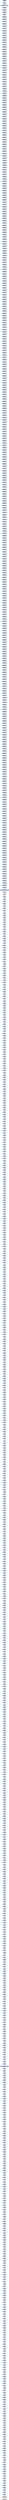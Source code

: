 digraph G {
node[shape=rectangle,style=filled,fillcolor=lightsteelblue,color=lightsteelblue]
bgcolor="transparent"
a0x00000000decl_ebp[label="0x00000000\ndecl %ebp"];
a0x00000001popl_edx[label="0x00000001\npopl %edx"];
a0x00000002movl_0x501UINT32_eax[label="0x00000002\nmovl $0x501<UINT32>, %eax"];
a0x00000007addb_ah_eax_[label="0x00000007\naddb %ah, (%eax)"];
a0x00000009addb_al_eax_[label="0x00000009\naddb %al, (%eax)"];
a0x0000000baddb_bh_bh[label="0x0000000b\naddb %bh, %bh"];
a0x0000000dincl_eax_[label="0x0000000d\nincl (%eax)"];
a0x0000000faddb_al_eax_[label="0x0000000f\naddb %al, (%eax)"];
a0x00000011addb_al_eax_[label="0x00000011\naddb %al, (%eax)"];
a0x00000013addb_al_eax_[label="0x00000013\naddb %al, (%eax)"];
a0x00000015addl_eax_eax_[label="0x00000015\naddl %eax, (%eax)"];
a0x00000017addb_bl_esi_[label="0x00000017\naddb %bl, (%esi)"];
a0x00000019addb_al_eax_[label="0x00000019\naddb %al, (%eax)"];
a0x0000001baddb_al_ecx_[label="0x0000001b\naddb %al, (%ecx)"];
a0x0000001daddb_al_eax_[label="0x0000001d\naddb %al, (%eax)"];
a0x0000001faddb_al_eax_[label="0x0000001f\naddb %al, (%eax)"];
a0x00000021addb_al_eax_[label="0x00000021\naddb %al, (%eax)"];
a0x00000023addb_al_eax_[label="0x00000023\naddb %al, (%eax)"];
a0x00000025addb_al_eax_[label="0x00000025\naddb %al, (%eax)"];
a0x00000027addb_al_eax_[label="0x00000027\naddb %al, (%eax)"];
a0x00000029addb_al_eax_[label="0x00000029\naddb %al, (%eax)"];
a0x0000002baddb_al_eax_[label="0x0000002b\naddb %al, (%eax)"];
a0x0000002daddb_al_eax_[label="0x0000002d\naddb %al, (%eax)"];
a0x0000002faddb_al_eax_[label="0x0000002f\naddb %al, (%eax)"];
a0x00000031addb_al_eax_[label="0x00000031\naddb %al, (%eax)"];
a0x00000033addb_al_eax_[label="0x00000033\naddb %al, (%eax)"];
a0x00000035addb_al_eax_[label="0x00000035\naddb %al, (%eax)"];
a0x00000037addb_al_eax_[label="0x00000037\naddb %al, (%eax)"];
a0x00000039addb_al_eax_[label="0x00000039\naddb %al, (%eax)"];
a0x0000003baddb_al_eax_[label="0x0000003b\naddb %al, (%eax)"];
a0x0000003daddb_al_eax_[label="0x0000003d\naddb %al, (%eax)"];
a0x0000003faddb_al_eax_[label="0x0000003f\naddb %al, (%eax)"];
a0x00000041addb_al_eax_[label="0x00000041\naddb %al, (%eax)"];
a0x00000043addb_al_eax_[label="0x00000043\naddb %al, (%eax)"];
a0x00000045addb_al_eax_[label="0x00000045\naddb %al, (%eax)"];
a0x00000047addb_al_eax_[label="0x00000047\naddb %al, (%eax)"];
a0x00000049addb_al_eax_[label="0x00000049\naddb %al, (%eax)"];
a0x0000004baddb_al_eax_[label="0x0000004b\naddb %al, (%eax)"];
a0x0000004daddb_al_eax_[label="0x0000004d\naddb %al, (%eax)"];
a0x0000004faddb_al_eax_[label="0x0000004f\naddb %al, (%eax)"];
a0x00000051addb_al_eax_[label="0x00000051\naddb %al, (%eax)"];
a0x00000053addb_al_eax_[label="0x00000053\naddb %al, (%eax)"];
a0x00000055addb_al_eax_[label="0x00000055\naddb %al, (%eax)"];
a0x00000057addb_al_eax_[label="0x00000057\naddb %al, (%eax)"];
a0x00000059addb_al_eax_[label="0x00000059\naddb %al, (%eax)"];
a0x0000005baddb_al_eax_[label="0x0000005b\naddb %al, (%eax)"];
a0x0000005daddb_al_eax_[label="0x0000005d\naddb %al, (%eax)"];
a0x0000005faddb_al_eax_[label="0x0000005f\naddb %al, (%eax)"];
a0x00000061addb_al_eax_[label="0x00000061\naddb %al, (%eax)"];
a0x00000063addb_al_eax_[label="0x00000063\naddb %al, (%eax)"];
a0x00000065addb_al_eax_[label="0x00000065\naddb %al, (%eax)"];
a0x00000067addb_al_eax_[label="0x00000067\naddb %al, (%eax)"];
a0x00000069addb_al_eax_[label="0x00000069\naddb %al, (%eax)"];
a0x0000006baddb_al_eax_[label="0x0000006b\naddb %al, (%eax)"];
a0x0000006daddb_al_eax_[label="0x0000006d\naddb %al, (%eax)"];
a0x0000006faddb_al_eax_[label="0x0000006f\naddb %al, (%eax)"];
a0x00000071addb_al_eax_[label="0x00000071\naddb %al, (%eax)"];
a0x00000073addb_al_eax_[label="0x00000073\naddb %al, (%eax)"];
a0x00000075addb_al_eax_[label="0x00000075\naddb %al, (%eax)"];
a0x00000077addb_al_eax_[label="0x00000077\naddb %al, (%eax)"];
a0x00000079addb_al_eax_[label="0x00000079\naddb %al, (%eax)"];
a0x0000007baddb_al_eax_[label="0x0000007b\naddb %al, (%eax)"];
a0x0000007daddb_al_eax_[label="0x0000007d\naddb %al, (%eax)"];
a0x0000007faddb_al_eax_[label="0x0000007f\naddb %al, (%eax)"];
a0x00000081addb_al_eax_[label="0x00000081\naddb %al, (%eax)"];
a0x00000083addb_al_eax_[label="0x00000083\naddb %al, (%eax)"];
a0x00000085addb_al_eax_[label="0x00000085\naddb %al, (%eax)"];
a0x00000087addb_al_eax_[label="0x00000087\naddb %al, (%eax)"];
a0x00000089addb_al_eax_[label="0x00000089\naddb %al, (%eax)"];
a0x0000008baddb_al_eax_[label="0x0000008b\naddb %al, (%eax)"];
a0x0000008daddb_al_eax_[label="0x0000008d\naddb %al, (%eax)"];
a0x0000008faddb_al_eax_[label="0x0000008f\naddb %al, (%eax)"];
a0x00000091addb_al_eax_[label="0x00000091\naddb %al, (%eax)"];
a0x00000093addb_al_eax_[label="0x00000093\naddb %al, (%eax)"];
a0x00000095addb_al_eax_[label="0x00000095\naddb %al, (%eax)"];
a0x00000097addb_al_eax_[label="0x00000097\naddb %al, (%eax)"];
a0x00000099addb_al_eax_[label="0x00000099\naddb %al, (%eax)"];
a0x0000009baddb_al_eax_[label="0x0000009b\naddb %al, (%eax)"];
a0x0000009daddb_al_eax_[label="0x0000009d\naddb %al, (%eax)"];
a0x0000009faddb_al_eax_[label="0x0000009f\naddb %al, (%eax)"];
a0x000000a1addb_al_eax_[label="0x000000a1\naddb %al, (%eax)"];
a0x000000a3addb_al_eax_[label="0x000000a3\naddb %al, (%eax)"];
a0x000000a5addb_al_eax_[label="0x000000a5\naddb %al, (%eax)"];
a0x000000a7addb_al_eax_[label="0x000000a7\naddb %al, (%eax)"];
a0x000000a9addb_al_eax_[label="0x000000a9\naddb %al, (%eax)"];
a0x000000abaddb_al_eax_[label="0x000000ab\naddb %al, (%eax)"];
a0x000000adaddb_al_eax_[label="0x000000ad\naddb %al, (%eax)"];
a0x000000afaddb_al_eax_[label="0x000000af\naddb %al, (%eax)"];
a0x000000b1addb_al_eax_[label="0x000000b1\naddb %al, (%eax)"];
a0x000000b3addb_al_eax_[label="0x000000b3\naddb %al, (%eax)"];
a0x000000b5addb_al_eax_[label="0x000000b5\naddb %al, (%eax)"];
a0x000000b7addb_al_eax_[label="0x000000b7\naddb %al, (%eax)"];
a0x000000b9addb_al_eax_[label="0x000000b9\naddb %al, (%eax)"];
a0x000000bbaddb_al_eax_[label="0x000000bb\naddb %al, (%eax)"];
a0x000000bdaddb_al_eax_[label="0x000000bd\naddb %al, (%eax)"];
a0x000000bfaddb_al_eax_[label="0x000000bf\naddb %al, (%eax)"];
a0x000000c1addb_al_eax_[label="0x000000c1\naddb %al, (%eax)"];
a0x000000c3addb_al_eax_[label="0x000000c3\naddb %al, (%eax)"];
a0x000000c5addb_al_eax_[label="0x000000c5\naddb %al, (%eax)"];
a0x000000c7addb_al_eax_[label="0x000000c7\naddb %al, (%eax)"];
a0x000000c9addb_al_eax_[label="0x000000c9\naddb %al, (%eax)"];
a0x000000cbaddb_al_eax_[label="0x000000cb\naddb %al, (%eax)"];
a0x000000cdaddb_al_eax_[label="0x000000cd\naddb %al, (%eax)"];
a0x000000cfaddb_al_eax_[label="0x000000cf\naddb %al, (%eax)"];
a0x000000d1addb_al_eax_[label="0x000000d1\naddb %al, (%eax)"];
a0x000000d3addb_al_eax_[label="0x000000d3\naddb %al, (%eax)"];
a0x000000d5addb_al_eax_[label="0x000000d5\naddb %al, (%eax)"];
a0x000000d7addb_al_eax_[label="0x000000d7\naddb %al, (%eax)"];
a0x000000d9addb_al_eax_[label="0x000000d9\naddb %al, (%eax)"];
a0x000000dbaddb_al_eax_[label="0x000000db\naddb %al, (%eax)"];
a0x000000ddaddb_al_eax_[label="0x000000dd\naddb %al, (%eax)"];
a0x000000dfaddb_al_eax_[label="0x000000df\naddb %al, (%eax)"];
a0x000000e1addb_al_eax_[label="0x000000e1\naddb %al, (%eax)"];
a0x000000e3addb_al_eax_[label="0x000000e3\naddb %al, (%eax)"];
a0x000000e5addb_al_eax_[label="0x000000e5\naddb %al, (%eax)"];
a0x000000e7addb_al_eax_[label="0x000000e7\naddb %al, (%eax)"];
a0x000000e9addb_al_eax_[label="0x000000e9\naddb %al, (%eax)"];
a0x000000ebaddb_al_eax_[label="0x000000eb\naddb %al, (%eax)"];
a0x000000edaddb_al_eax_[label="0x000000ed\naddb %al, (%eax)"];
a0x000000efaddb_al_eax_[label="0x000000ef\naddb %al, (%eax)"];
a0x000000f1addb_al_eax_[label="0x000000f1\naddb %al, (%eax)"];
a0x000000f3addb_al_eax_[label="0x000000f3\naddb %al, (%eax)"];
a0x000000f5addb_al_eax_[label="0x000000f5\naddb %al, (%eax)"];
a0x000000f7addb_al_eax_[label="0x000000f7\naddb %al, (%eax)"];
a0x000000f9addb_al_eax_[label="0x000000f9\naddb %al, (%eax)"];
a0x000000fbaddb_al_eax_[label="0x000000fb\naddb %al, (%eax)"];
a0x000000fdaddb_al_eax_[label="0x000000fd\naddb %al, (%eax)"];
a0x000000ffaddb_al_eax_[label="0x000000ff\naddb %al, (%eax)"];
a0x00000101addb_al_eax_[label="0x00000101\naddb %al, (%eax)"];
a0x00000103addb_al_eax_[label="0x00000103\naddb %al, (%eax)"];
a0x00000105addb_al_eax_[label="0x00000105\naddb %al, (%eax)"];
a0x00000107addb_al_eax_[label="0x00000107\naddb %al, (%eax)"];
a0x00000109addb_al_eax_[label="0x00000109\naddb %al, (%eax)"];
a0x0000010baddb_al_eax_[label="0x0000010b\naddb %al, (%eax)"];
a0x0000010daddb_al_eax_[label="0x0000010d\naddb %al, (%eax)"];
a0x0000010faddb_al_eax_[label="0x0000010f\naddb %al, (%eax)"];
a0x00000111addb_al_eax_[label="0x00000111\naddb %al, (%eax)"];
a0x00000113addb_al_eax_[label="0x00000113\naddb %al, (%eax)"];
a0x00000115addb_al_eax_[label="0x00000115\naddb %al, (%eax)"];
a0x00000117addb_al_eax_[label="0x00000117\naddb %al, (%eax)"];
a0x00000119addb_al_eax_[label="0x00000119\naddb %al, (%eax)"];
a0x0000011baddb_al_eax_[label="0x0000011b\naddb %al, (%eax)"];
a0x0000011daddb_al_eax_[label="0x0000011d\naddb %al, (%eax)"];
a0x0000011faddb_al_eax_[label="0x0000011f\naddb %al, (%eax)"];
a0x00000121addb_al_eax_[label="0x00000121\naddb %al, (%eax)"];
a0x00000123addb_al_eax_[label="0x00000123\naddb %al, (%eax)"];
a0x00000125addb_al_eax_[label="0x00000125\naddb %al, (%eax)"];
a0x00000127addb_al_eax_[label="0x00000127\naddb %al, (%eax)"];
a0x00000129addb_al_eax_[label="0x00000129\naddb %al, (%eax)"];
a0x0000012baddb_al_eax_[label="0x0000012b\naddb %al, (%eax)"];
a0x0000012daddb_al_eax_[label="0x0000012d\naddb %al, (%eax)"];
a0x0000012faddb_al_eax_[label="0x0000012f\naddb %al, (%eax)"];
a0x00000131addb_al_eax_[label="0x00000131\naddb %al, (%eax)"];
a0x00000133addb_al_eax_[label="0x00000133\naddb %al, (%eax)"];
a0x00000135addb_al_eax_[label="0x00000135\naddb %al, (%eax)"];
a0x00000137addb_al_eax_[label="0x00000137\naddb %al, (%eax)"];
a0x00000139addb_al_eax_[label="0x00000139\naddb %al, (%eax)"];
a0x0000013baddb_al_eax_[label="0x0000013b\naddb %al, (%eax)"];
a0x0000013daddb_al_eax_[label="0x0000013d\naddb %al, (%eax)"];
a0x0000013faddb_al_eax_[label="0x0000013f\naddb %al, (%eax)"];
a0x00000141addb_al_eax_[label="0x00000141\naddb %al, (%eax)"];
a0x00000143addb_al_eax_[label="0x00000143\naddb %al, (%eax)"];
a0x00000145addb_al_eax_[label="0x00000145\naddb %al, (%eax)"];
a0x00000147addb_al_eax_[label="0x00000147\naddb %al, (%eax)"];
a0x00000149addb_al_eax_[label="0x00000149\naddb %al, (%eax)"];
a0x0000014baddb_al_eax_[label="0x0000014b\naddb %al, (%eax)"];
a0x0000014daddb_al_eax_[label="0x0000014d\naddb %al, (%eax)"];
a0x0000014faddb_al_eax_[label="0x0000014f\naddb %al, (%eax)"];
a0x00000151addb_al_eax_[label="0x00000151\naddb %al, (%eax)"];
a0x00000153addb_al_eax_[label="0x00000153\naddb %al, (%eax)"];
a0x00000155addb_al_eax_[label="0x00000155\naddb %al, (%eax)"];
a0x00000157addb_al_eax_[label="0x00000157\naddb %al, (%eax)"];
a0x00000159addb_al_eax_[label="0x00000159\naddb %al, (%eax)"];
a0x0000015baddb_al_eax_[label="0x0000015b\naddb %al, (%eax)"];
a0x0000015daddb_al_eax_[label="0x0000015d\naddb %al, (%eax)"];
a0x0000015faddb_al_eax_[label="0x0000015f\naddb %al, (%eax)"];
a0x00000161addb_al_eax_[label="0x00000161\naddb %al, (%eax)"];
a0x00000163addb_al_eax_[label="0x00000163\naddb %al, (%eax)"];
a0x00000165addb_al_eax_[label="0x00000165\naddb %al, (%eax)"];
a0x00000167addb_al_eax_[label="0x00000167\naddb %al, (%eax)"];
a0x00000169addb_al_eax_[label="0x00000169\naddb %al, (%eax)"];
a0x0000016baddb_al_eax_[label="0x0000016b\naddb %al, (%eax)"];
a0x0000016daddb_al_eax_[label="0x0000016d\naddb %al, (%eax)"];
a0x0000016faddb_al_eax_[label="0x0000016f\naddb %al, (%eax)"];
a0x00000171addb_al_eax_[label="0x00000171\naddb %al, (%eax)"];
a0x00000173addb_al_eax_[label="0x00000173\naddb %al, (%eax)"];
a0x00000175addb_al_eax_[label="0x00000175\naddb %al, (%eax)"];
a0x00000177addb_al_eax_[label="0x00000177\naddb %al, (%eax)"];
a0x00000179addb_al_eax_[label="0x00000179\naddb %al, (%eax)"];
a0x0000017baddb_al_eax_[label="0x0000017b\naddb %al, (%eax)"];
a0x0000017daddb_al_eax_[label="0x0000017d\naddb %al, (%eax)"];
a0x0000017faddb_al_eax_[label="0x0000017f\naddb %al, (%eax)"];
a0x00000181addb_al_eax_[label="0x00000181\naddb %al, (%eax)"];
a0x00000183addb_al_eax_[label="0x00000183\naddb %al, (%eax)"];
a0x00000185addb_al_eax_[label="0x00000185\naddb %al, (%eax)"];
a0x00000187addb_al_eax_[label="0x00000187\naddb %al, (%eax)"];
a0x00000189addb_al_eax_[label="0x00000189\naddb %al, (%eax)"];
a0x0000018baddb_al_eax_[label="0x0000018b\naddb %al, (%eax)"];
a0x0000018daddb_al_eax_[label="0x0000018d\naddb %al, (%eax)"];
a0x0000018faddb_al_eax_[label="0x0000018f\naddb %al, (%eax)"];
a0x00000191addb_al_eax_[label="0x00000191\naddb %al, (%eax)"];
a0x00000193addb_al_eax_[label="0x00000193\naddb %al, (%eax)"];
a0x00000195addb_al_eax_[label="0x00000195\naddb %al, (%eax)"];
a0x00000197addb_al_eax_[label="0x00000197\naddb %al, (%eax)"];
a0x00000199addb_al_eax_[label="0x00000199\naddb %al, (%eax)"];
a0x0000019baddb_al_eax_[label="0x0000019b\naddb %al, (%eax)"];
a0x0000019daddb_al_eax_[label="0x0000019d\naddb %al, (%eax)"];
a0x0000019faddb_al_eax_[label="0x0000019f\naddb %al, (%eax)"];
a0x000001a1addb_al_eax_[label="0x000001a1\naddb %al, (%eax)"];
a0x000001a3addb_al_eax_[label="0x000001a3\naddb %al, (%eax)"];
a0x000001a5addb_al_eax_[label="0x000001a5\naddb %al, (%eax)"];
a0x000001a7addb_al_eax_[label="0x000001a7\naddb %al, (%eax)"];
a0x000001a9addb_al_eax_[label="0x000001a9\naddb %al, (%eax)"];
a0x000001abaddb_al_eax_[label="0x000001ab\naddb %al, (%eax)"];
a0x000001adaddb_al_eax_[label="0x000001ad\naddb %al, (%eax)"];
a0x000001afaddb_al_eax_[label="0x000001af\naddb %al, (%eax)"];
a0x000001b1addb_al_eax_[label="0x000001b1\naddb %al, (%eax)"];
a0x000001b3addb_al_eax_[label="0x000001b3\naddb %al, (%eax)"];
a0x000001b5addb_al_eax_[label="0x000001b5\naddb %al, (%eax)"];
a0x000001b7addb_al_eax_[label="0x000001b7\naddb %al, (%eax)"];
a0x000001b9addb_al_eax_[label="0x000001b9\naddb %al, (%eax)"];
a0x000001bbaddb_al_eax_[label="0x000001bb\naddb %al, (%eax)"];
a0x000001bdaddb_al_eax_[label="0x000001bd\naddb %al, (%eax)"];
a0x000001bfaddb_al_eax_[label="0x000001bf\naddb %al, (%eax)"];
a0x000001c1addb_al_eax_[label="0x000001c1\naddb %al, (%eax)"];
a0x000001c3addb_al_eax_[label="0x000001c3\naddb %al, (%eax)"];
a0x000001c5addb_al_eax_[label="0x000001c5\naddb %al, (%eax)"];
a0x000001c7addb_al_eax_[label="0x000001c7\naddb %al, (%eax)"];
a0x000001c9addb_al_eax_[label="0x000001c9\naddb %al, (%eax)"];
a0x000001cbaddb_al_eax_[label="0x000001cb\naddb %al, (%eax)"];
a0x000001cdaddb_al_eax_[label="0x000001cd\naddb %al, (%eax)"];
a0x000001cfaddb_al_eax_[label="0x000001cf\naddb %al, (%eax)"];
a0x000001d1addb_al_eax_[label="0x000001d1\naddb %al, (%eax)"];
a0x000001d3addb_al_eax_[label="0x000001d3\naddb %al, (%eax)"];
a0x000001d5addb_al_eax_[label="0x000001d5\naddb %al, (%eax)"];
a0x000001d7addb_al_eax_[label="0x000001d7\naddb %al, (%eax)"];
a0x000001d9addb_al_eax_[label="0x000001d9\naddb %al, (%eax)"];
a0x000001dbaddb_al_eax_[label="0x000001db\naddb %al, (%eax)"];
a0x000001ddaddb_al_eax_[label="0x000001dd\naddb %al, (%eax)"];
a0x000001dfaddb_al_eax_[label="0x000001df\naddb %al, (%eax)"];
a0x000001e1addb_al_eax_[label="0x000001e1\naddb %al, (%eax)"];
a0x000001e3addb_al_eax_[label="0x000001e3\naddb %al, (%eax)"];
a0x000001e5addb_al_eax_[label="0x000001e5\naddb %al, (%eax)"];
a0x000001e7addb_al_eax_[label="0x000001e7\naddb %al, (%eax)"];
a0x000001e9addb_al_eax_[label="0x000001e9\naddb %al, (%eax)"];
a0x000001ebaddb_al_eax_[label="0x000001eb\naddb %al, (%eax)"];
a0x000001edaddb_al_eax_[label="0x000001ed\naddb %al, (%eax)"];
a0x000001efaddb_al_eax_[label="0x000001ef\naddb %al, (%eax)"];
a0x000001f1addb_al_eax_[label="0x000001f1\naddb %al, (%eax)"];
a0x000001f3addb_al_eax_[label="0x000001f3\naddb %al, (%eax)"];
a0x000001f5addb_al_eax_[label="0x000001f5\naddb %al, (%eax)"];
a0x000001f7addb_al_eax_[label="0x000001f7\naddb %al, (%eax)"];
a0x000001f9addb_al_eax_[label="0x000001f9\naddb %al, (%eax)"];
a0x000001fbaddb_al_eax_[label="0x000001fb\naddb %al, (%eax)"];
a0x000001fdaddb_al_eax_[label="0x000001fd\naddb %al, (%eax)"];
a0x000001ffaddb_al_eax_[label="0x000001ff\naddb %al, (%eax)"];
a0x00000201addb_al_eax_[label="0x00000201\naddb %al, (%eax)"];
a0x00000203addb_al_eax_[label="0x00000203\naddb %al, (%eax)"];
a0x00000205addb_al_eax_[label="0x00000205\naddb %al, (%eax)"];
a0x00000207addb_al_eax_[label="0x00000207\naddb %al, (%eax)"];
a0x00000209addb_al_eax_[label="0x00000209\naddb %al, (%eax)"];
a0x0000020baddb_al_eax_[label="0x0000020b\naddb %al, (%eax)"];
a0x0000020daddb_al_eax_[label="0x0000020d\naddb %al, (%eax)"];
a0x0000020faddb_al_eax_[label="0x0000020f\naddb %al, (%eax)"];
a0x00000211addb_al_eax_[label="0x00000211\naddb %al, (%eax)"];
a0x00000213addb_al_eax_[label="0x00000213\naddb %al, (%eax)"];
a0x00000215addb_al_eax_[label="0x00000215\naddb %al, (%eax)"];
a0x00000217addb_al_eax_[label="0x00000217\naddb %al, (%eax)"];
a0x00000219addb_al_eax_[label="0x00000219\naddb %al, (%eax)"];
a0x0000021baddb_al_eax_[label="0x0000021b\naddb %al, (%eax)"];
a0x0000021daddb_al_eax_[label="0x0000021d\naddb %al, (%eax)"];
a0x0000021faddb_al_eax_[label="0x0000021f\naddb %al, (%eax)"];
a0x00000221addb_al_eax_[label="0x00000221\naddb %al, (%eax)"];
a0x00000223addb_al_eax_[label="0x00000223\naddb %al, (%eax)"];
a0x00000225addb_al_eax_[label="0x00000225\naddb %al, (%eax)"];
a0x00000227addb_al_eax_[label="0x00000227\naddb %al, (%eax)"];
a0x00000229addb_al_eax_[label="0x00000229\naddb %al, (%eax)"];
a0x0000022baddb_al_eax_[label="0x0000022b\naddb %al, (%eax)"];
a0x0000022daddb_al_eax_[label="0x0000022d\naddb %al, (%eax)"];
a0x0000022faddb_al_eax_[label="0x0000022f\naddb %al, (%eax)"];
a0x00000231addb_al_eax_[label="0x00000231\naddb %al, (%eax)"];
a0x00000233addb_al_eax_[label="0x00000233\naddb %al, (%eax)"];
a0x00000235addb_al_eax_[label="0x00000235\naddb %al, (%eax)"];
a0x00000237addb_al_eax_[label="0x00000237\naddb %al, (%eax)"];
a0x00000239addb_al_eax_[label="0x00000239\naddb %al, (%eax)"];
a0x0000023baddb_al_eax_[label="0x0000023b\naddb %al, (%eax)"];
a0x0000023daddb_al_eax_[label="0x0000023d\naddb %al, (%eax)"];
a0x0000023faddb_al_eax_[label="0x0000023f\naddb %al, (%eax)"];
a0x00000241addb_al_eax_[label="0x00000241\naddb %al, (%eax)"];
a0x00000243addb_al_eax_[label="0x00000243\naddb %al, (%eax)"];
a0x00000245addb_al_eax_[label="0x00000245\naddb %al, (%eax)"];
a0x00000247addb_al_eax_[label="0x00000247\naddb %al, (%eax)"];
a0x00000249addb_al_eax_[label="0x00000249\naddb %al, (%eax)"];
a0x0000024baddb_al_eax_[label="0x0000024b\naddb %al, (%eax)"];
a0x0000024daddb_al_eax_[label="0x0000024d\naddb %al, (%eax)"];
a0x0000024faddb_al_eax_[label="0x0000024f\naddb %al, (%eax)"];
a0x00000251addb_al_eax_[label="0x00000251\naddb %al, (%eax)"];
a0x00000253addb_al_eax_[label="0x00000253\naddb %al, (%eax)"];
a0x00000255addb_al_eax_[label="0x00000255\naddb %al, (%eax)"];
a0x00000257addb_al_eax_[label="0x00000257\naddb %al, (%eax)"];
a0x00000259addb_al_eax_[label="0x00000259\naddb %al, (%eax)"];
a0x0000025baddb_al_eax_[label="0x0000025b\naddb %al, (%eax)"];
a0x0000025daddb_al_eax_[label="0x0000025d\naddb %al, (%eax)"];
a0x0000025faddb_al_eax_[label="0x0000025f\naddb %al, (%eax)"];
a0x00000261addb_al_eax_[label="0x00000261\naddb %al, (%eax)"];
a0x00000263addb_al_eax_[label="0x00000263\naddb %al, (%eax)"];
a0x00000265addb_al_eax_[label="0x00000265\naddb %al, (%eax)"];
a0x00000267addb_al_eax_[label="0x00000267\naddb %al, (%eax)"];
a0x00000269addb_al_eax_[label="0x00000269\naddb %al, (%eax)"];
a0x0000026baddb_al_eax_[label="0x0000026b\naddb %al, (%eax)"];
a0x0000026daddb_al_eax_[label="0x0000026d\naddb %al, (%eax)"];
a0x0000026faddb_al_eax_[label="0x0000026f\naddb %al, (%eax)"];
a0x00000271addb_al_eax_[label="0x00000271\naddb %al, (%eax)"];
a0x00000273addb_al_eax_[label="0x00000273\naddb %al, (%eax)"];
a0x00000275addb_al_eax_[label="0x00000275\naddb %al, (%eax)"];
a0x00000277addb_al_eax_[label="0x00000277\naddb %al, (%eax)"];
a0x00000279addb_al_eax_[label="0x00000279\naddb %al, (%eax)"];
a0x0000027baddb_al_eax_[label="0x0000027b\naddb %al, (%eax)"];
a0x0000027daddb_al_eax_[label="0x0000027d\naddb %al, (%eax)"];
a0x0000027faddb_al_eax_[label="0x0000027f\naddb %al, (%eax)"];
a0x00000281addb_al_eax_[label="0x00000281\naddb %al, (%eax)"];
a0x00000283addb_al_eax_[label="0x00000283\naddb %al, (%eax)"];
a0x00000285addb_al_eax_[label="0x00000285\naddb %al, (%eax)"];
a0x00000287addb_al_eax_[label="0x00000287\naddb %al, (%eax)"];
a0x00000289addb_al_eax_[label="0x00000289\naddb %al, (%eax)"];
a0x0000028baddb_al_eax_[label="0x0000028b\naddb %al, (%eax)"];
a0x0000028daddb_al_eax_[label="0x0000028d\naddb %al, (%eax)"];
a0x0000028faddb_al_eax_[label="0x0000028f\naddb %al, (%eax)"];
a0x00000291addb_al_eax_[label="0x00000291\naddb %al, (%eax)"];
a0x00000293addb_al_eax_[label="0x00000293\naddb %al, (%eax)"];
a0x00000295addb_al_eax_[label="0x00000295\naddb %al, (%eax)"];
a0x00000297addb_al_eax_[label="0x00000297\naddb %al, (%eax)"];
a0x00000299addb_al_eax_[label="0x00000299\naddb %al, (%eax)"];
a0x0000029baddb_al_eax_[label="0x0000029b\naddb %al, (%eax)"];
a0x0000029daddb_al_eax_[label="0x0000029d\naddb %al, (%eax)"];
a0x0000029faddb_al_eax_[label="0x0000029f\naddb %al, (%eax)"];
a0x000002a1addb_al_eax_[label="0x000002a1\naddb %al, (%eax)"];
a0x000002a3addb_al_eax_[label="0x000002a3\naddb %al, (%eax)"];
a0x000002a5addb_al_eax_[label="0x000002a5\naddb %al, (%eax)"];
a0x000002a7addb_al_eax_[label="0x000002a7\naddb %al, (%eax)"];
a0x000002a9addb_al_eax_[label="0x000002a9\naddb %al, (%eax)"];
a0x000002abaddb_al_eax_[label="0x000002ab\naddb %al, (%eax)"];
a0x000002adaddb_al_eax_[label="0x000002ad\naddb %al, (%eax)"];
a0x000002afaddb_al_eax_[label="0x000002af\naddb %al, (%eax)"];
a0x000002b1addb_al_eax_[label="0x000002b1\naddb %al, (%eax)"];
a0x000002b3addb_al_eax_[label="0x000002b3\naddb %al, (%eax)"];
a0x000002b5addb_al_eax_[label="0x000002b5\naddb %al, (%eax)"];
a0x000002b7addb_al_eax_[label="0x000002b7\naddb %al, (%eax)"];
a0x000002b9addb_al_eax_[label="0x000002b9\naddb %al, (%eax)"];
a0x000002bbaddb_al_eax_[label="0x000002bb\naddb %al, (%eax)"];
a0x000002bdaddb_al_eax_[label="0x000002bd\naddb %al, (%eax)"];
a0x000002bfaddb_al_eax_[label="0x000002bf\naddb %al, (%eax)"];
a0x000002c1addb_al_eax_[label="0x000002c1\naddb %al, (%eax)"];
a0x000002c3addb_al_eax_[label="0x000002c3\naddb %al, (%eax)"];
a0x000002c5addb_al_eax_[label="0x000002c5\naddb %al, (%eax)"];
a0x000002c7addb_al_eax_[label="0x000002c7\naddb %al, (%eax)"];
a0x000002c9addb_al_eax_[label="0x000002c9\naddb %al, (%eax)"];
a0x000002cbaddb_al_eax_[label="0x000002cb\naddb %al, (%eax)"];
a0x000002cdaddb_al_eax_[label="0x000002cd\naddb %al, (%eax)"];
a0x000002cfaddb_al_eax_[label="0x000002cf\naddb %al, (%eax)"];
a0x000002d1addb_al_eax_[label="0x000002d1\naddb %al, (%eax)"];
a0x000002d3addb_al_eax_[label="0x000002d3\naddb %al, (%eax)"];
a0x000002d5addb_al_eax_[label="0x000002d5\naddb %al, (%eax)"];
a0x000002d7addb_al_eax_[label="0x000002d7\naddb %al, (%eax)"];
a0x000002d9addb_al_eax_[label="0x000002d9\naddb %al, (%eax)"];
a0x000002dbaddb_al_eax_[label="0x000002db\naddb %al, (%eax)"];
a0x000002ddaddb_al_eax_[label="0x000002dd\naddb %al, (%eax)"];
a0x000002dfaddb_al_eax_[label="0x000002df\naddb %al, (%eax)"];
a0x000002e1addb_al_eax_[label="0x000002e1\naddb %al, (%eax)"];
a0x000002e3addb_al_eax_[label="0x000002e3\naddb %al, (%eax)"];
a0x000002e5addb_al_eax_[label="0x000002e5\naddb %al, (%eax)"];
a0x000002e7addb_al_eax_[label="0x000002e7\naddb %al, (%eax)"];
a0x000002e9addb_al_eax_[label="0x000002e9\naddb %al, (%eax)"];
a0x000002ebaddb_al_eax_[label="0x000002eb\naddb %al, (%eax)"];
a0x000002edaddb_al_eax_[label="0x000002ed\naddb %al, (%eax)"];
a0x000002efaddb_al_eax_[label="0x000002ef\naddb %al, (%eax)"];
a0x000002f1addb_al_eax_[label="0x000002f1\naddb %al, (%eax)"];
a0x000002f3addb_al_eax_[label="0x000002f3\naddb %al, (%eax)"];
a0x000002f5addb_al_eax_[label="0x000002f5\naddb %al, (%eax)"];
a0x000002f7addb_al_eax_[label="0x000002f7\naddb %al, (%eax)"];
a0x000002f9addb_al_eax_[label="0x000002f9\naddb %al, (%eax)"];
a0x000002fbaddb_al_eax_[label="0x000002fb\naddb %al, (%eax)"];
a0x000002fdaddb_al_eax_[label="0x000002fd\naddb %al, (%eax)"];
a0x000002ffaddb_ch_cl[label="0x000002ff\naddb %ch, %cl"];
a0x00000301movl_0x90909002UINT32_esp[label="0x00000301\nmovl $0x90909002<UINT32>, %esp"];
a0x00000306nop_[label="0x00000306\nnop "];
a0x00000307nop_[label="0x00000307\nnop "];
a0x00000308nop_[label="0x00000308\nnop "];
a0x00000309nop_[label="0x00000309\nnop "];
a0x0000030anop_[label="0x0000030a\nnop "];
a0x0000030bnop_[label="0x0000030b\nnop "];
a0x0000030cnop_[label="0x0000030c\nnop "];
a0x0000030dnop_[label="0x0000030d\nnop "];
a0x0000030enop_[label="0x0000030e\nnop "];
a0x0000030fnop_[label="0x0000030f\nnop "];
a0x00000310nop_[label="0x00000310\nnop "];
a0x00000311nop_[label="0x00000311\nnop "];
a0x00000312nop_[label="0x00000312\nnop "];
a0x00000313nop_[label="0x00000313\nnop "];
a0x00000314nop_[label="0x00000314\nnop "];
a0x00000315nop_[label="0x00000315\nnop "];
a0x00000316nop_[label="0x00000316\nnop "];
a0x00000317nop_[label="0x00000317\nnop "];
a0x00000318nop_[label="0x00000318\nnop "];
a0x00000319nop_[label="0x00000319\nnop "];
a0x0000031anop_[label="0x0000031a\nnop "];
a0x0000031bnop_[label="0x0000031b\nnop "];
a0x0000031cnop_[label="0x0000031c\nnop "];
a0x0000031dnop_[label="0x0000031d\nnop "];
a0x0000031enop_[label="0x0000031e\nnop "];
a0x0000031fnop_[label="0x0000031f\nnop "];
a0x00000320nop_[label="0x00000320\nnop "];
a0x00000321nop_[label="0x00000321\nnop "];
a0x00000322nop_[label="0x00000322\nnop "];
a0x00000323nop_[label="0x00000323\nnop "];
a0x00000324nop_[label="0x00000324\nnop "];
a0x00000325nop_[label="0x00000325\nnop "];
a0x00000326nop_[label="0x00000326\nnop "];
a0x00000327nop_[label="0x00000327\nnop "];
a0x00000328nop_[label="0x00000328\nnop "];
a0x00000329nop_[label="0x00000329\nnop "];
a0x0000032anop_[label="0x0000032a\nnop "];
a0x0000032bnop_[label="0x0000032b\nnop "];
a0x0000032cnop_[label="0x0000032c\nnop "];
a0x0000032dnop_[label="0x0000032d\nnop "];
a0x0000032enop_[label="0x0000032e\nnop "];
a0x0000032fnop_[label="0x0000032f\nnop "];
a0x00000330nop_[label="0x00000330\nnop "];
a0x00000331nop_[label="0x00000331\nnop "];
a0x00000332nop_[label="0x00000332\nnop "];
a0x00000333nop_[label="0x00000333\nnop "];
a0x00000334nop_[label="0x00000334\nnop "];
a0x00000335nop_[label="0x00000335\nnop "];
a0x00000336nop_[label="0x00000336\nnop "];
a0x00000337nop_[label="0x00000337\nnop "];
a0x00000338nop_[label="0x00000338\nnop "];
a0x00000339nop_[label="0x00000339\nnop "];
a0x0000033anop_[label="0x0000033a\nnop "];
a0x0000033bnop_[label="0x0000033b\nnop "];
a0x0000033cnop_[label="0x0000033c\nnop "];
a0x0000033dnop_[label="0x0000033d\nnop "];
a0x0000033enop_[label="0x0000033e\nnop "];
a0x0000033fnop_[label="0x0000033f\nnop "];
a0x00000340nop_[label="0x00000340\nnop "];
a0x00000341nop_[label="0x00000341\nnop "];
a0x00000342nop_[label="0x00000342\nnop "];
a0x00000343nop_[label="0x00000343\nnop "];
a0x00000344nop_[label="0x00000344\nnop "];
a0x00000345nop_[label="0x00000345\nnop "];
a0x00000346nop_[label="0x00000346\nnop "];
a0x00000347nop_[label="0x00000347\nnop "];
a0x00000348nop_[label="0x00000348\nnop "];
a0x00000349nop_[label="0x00000349\nnop "];
a0x0000034anop_[label="0x0000034a\nnop "];
a0x0000034bnop_[label="0x0000034b\nnop "];
a0x0000034cnop_[label="0x0000034c\nnop "];
a0x0000034dnop_[label="0x0000034d\nnop "];
a0x0000034enop_[label="0x0000034e\nnop "];
a0x0000034fnop_[label="0x0000034f\nnop "];
a0x00000350nop_[label="0x00000350\nnop "];
a0x00000351nop_[label="0x00000351\nnop "];
a0x00000352nop_[label="0x00000352\nnop "];
a0x00000353nop_[label="0x00000353\nnop "];
a0x00000354nop_[label="0x00000354\nnop "];
a0x00000355nop_[label="0x00000355\nnop "];
a0x00000356nop_[label="0x00000356\nnop "];
a0x00000357nop_[label="0x00000357\nnop "];
a0x00000358nop_[label="0x00000358\nnop "];
a0x00000359nop_[label="0x00000359\nnop "];
a0x0000035anop_[label="0x0000035a\nnop "];
a0x0000035bnop_[label="0x0000035b\nnop "];
a0x0000035cnop_[label="0x0000035c\nnop "];
a0x0000035dnop_[label="0x0000035d\nnop "];
a0x0000035enop_[label="0x0000035e\nnop "];
a0x0000035fnop_[label="0x0000035f\nnop "];
a0x00000360nop_[label="0x00000360\nnop "];
a0x00000361nop_[label="0x00000361\nnop "];
a0x00000362nop_[label="0x00000362\nnop "];
a0x00000363nop_[label="0x00000363\nnop "];
a0x00000364nop_[label="0x00000364\nnop "];
a0x00000365nop_[label="0x00000365\nnop "];
a0x00000366nop_[label="0x00000366\nnop "];
a0x00000367nop_[label="0x00000367\nnop "];
a0x00000368nop_[label="0x00000368\nnop "];
a0x00000369nop_[label="0x00000369\nnop "];
a0x0000036anop_[label="0x0000036a\nnop "];
a0x0000036bnop_[label="0x0000036b\nnop "];
a0x0000036cnop_[label="0x0000036c\nnop "];
a0x0000036dnop_[label="0x0000036d\nnop "];
a0x0000036enop_[label="0x0000036e\nnop "];
a0x0000036fnop_[label="0x0000036f\nnop "];
a0x00000370nop_[label="0x00000370\nnop "];
a0x00000371nop_[label="0x00000371\nnop "];
a0x00000372nop_[label="0x00000372\nnop "];
a0x00000373nop_[label="0x00000373\nnop "];
a0x00000374nop_[label="0x00000374\nnop "];
a0x00000375nop_[label="0x00000375\nnop "];
a0x00000376nop_[label="0x00000376\nnop "];
a0x00000377nop_[label="0x00000377\nnop "];
a0x00000378nop_[label="0x00000378\nnop "];
a0x00000379nop_[label="0x00000379\nnop "];
a0x0000037anop_[label="0x0000037a\nnop "];
a0x0000037bnop_[label="0x0000037b\nnop "];
a0x0000037cnop_[label="0x0000037c\nnop "];
a0x0000037dnop_[label="0x0000037d\nnop "];
a0x0000037enop_[label="0x0000037e\nnop "];
a0x0000037fnop_[label="0x0000037f\nnop "];
a0x00000380nop_[label="0x00000380\nnop "];
a0x00000381nop_[label="0x00000381\nnop "];
a0x00000382nop_[label="0x00000382\nnop "];
a0x00000383nop_[label="0x00000383\nnop "];
a0x00000384nop_[label="0x00000384\nnop "];
a0x00000385nop_[label="0x00000385\nnop "];
a0x00000386nop_[label="0x00000386\nnop "];
a0x00000387nop_[label="0x00000387\nnop "];
a0x00000388nop_[label="0x00000388\nnop "];
a0x00000389nop_[label="0x00000389\nnop "];
a0x0000038anop_[label="0x0000038a\nnop "];
a0x0000038bnop_[label="0x0000038b\nnop "];
a0x0000038cnop_[label="0x0000038c\nnop "];
a0x0000038dnop_[label="0x0000038d\nnop "];
a0x0000038enop_[label="0x0000038e\nnop "];
a0x0000038fnop_[label="0x0000038f\nnop "];
a0x00000390nop_[label="0x00000390\nnop "];
a0x00000391nop_[label="0x00000391\nnop "];
a0x00000392nop_[label="0x00000392\nnop "];
a0x00000393nop_[label="0x00000393\nnop "];
a0x00000394nop_[label="0x00000394\nnop "];
a0x00000395nop_[label="0x00000395\nnop "];
a0x00000396nop_[label="0x00000396\nnop "];
a0x00000397nop_[label="0x00000397\nnop "];
a0x00000398nop_[label="0x00000398\nnop "];
a0x00000399nop_[label="0x00000399\nnop "];
a0x0000039anop_[label="0x0000039a\nnop "];
a0x0000039bnop_[label="0x0000039b\nnop "];
a0x0000039cnop_[label="0x0000039c\nnop "];
a0x0000039dnop_[label="0x0000039d\nnop "];
a0x0000039enop_[label="0x0000039e\nnop "];
a0x0000039fnop_[label="0x0000039f\nnop "];
a0x000003a0nop_[label="0x000003a0\nnop "];
a0x000003a1nop_[label="0x000003a1\nnop "];
a0x000003a2nop_[label="0x000003a2\nnop "];
a0x000003a3nop_[label="0x000003a3\nnop "];
a0x000003a4nop_[label="0x000003a4\nnop "];
a0x000003a5nop_[label="0x000003a5\nnop "];
a0x000003a6nop_[label="0x000003a6\nnop "];
a0x000003a7nop_[label="0x000003a7\nnop "];
a0x000003a8nop_[label="0x000003a8\nnop "];
a0x000003a9nop_[label="0x000003a9\nnop "];
a0x000003aanop_[label="0x000003aa\nnop "];
a0x000003abnop_[label="0x000003ab\nnop "];
a0x000003acnop_[label="0x000003ac\nnop "];
a0x000003adnop_[label="0x000003ad\nnop "];
a0x000003aenop_[label="0x000003ae\nnop "];
a0x000003afnop_[label="0x000003af\nnop "];
a0x000003b0nop_[label="0x000003b0\nnop "];
a0x000003b1nop_[label="0x000003b1\nnop "];
a0x000003b2nop_[label="0x000003b2\nnop "];
a0x000003b3nop_[label="0x000003b3\nnop "];
a0x000003b4nop_[label="0x000003b4\nnop "];
a0x000003b5nop_[label="0x000003b5\nnop "];
a0x000003b6nop_[label="0x000003b6\nnop "];
a0x000003b7nop_[label="0x000003b7\nnop "];
a0x000003b8nop_[label="0x000003b8\nnop "];
a0x000003b9nop_[label="0x000003b9\nnop "];
a0x000003banop_[label="0x000003ba\nnop "];
a0x000003bbnop_[label="0x000003bb\nnop "];
a0x000003bcnop_[label="0x000003bc\nnop "];
a0x000003bdnop_[label="0x000003bd\nnop "];
a0x000003benop_[label="0x000003be\nnop "];
a0x000003bfnop_[label="0x000003bf\nnop "];
a0x000003c0nop_[label="0x000003c0\nnop "];
a0x000003c1nop_[label="0x000003c1\nnop "];
a0x000003c2nop_[label="0x000003c2\nnop "];
a0x000003c3nop_[label="0x000003c3\nnop "];
a0x000003c4nop_[label="0x000003c4\nnop "];
a0x000003c5nop_[label="0x000003c5\nnop "];
a0x000003c6nop_[label="0x000003c6\nnop "];
a0x000003c7nop_[label="0x000003c7\nnop "];
a0x000003c8nop_[label="0x000003c8\nnop "];
a0x000003c9nop_[label="0x000003c9\nnop "];
a0x000003canop_[label="0x000003ca\nnop "];
a0x000003cbnop_[label="0x000003cb\nnop "];
a0x000003ccnop_[label="0x000003cc\nnop "];
a0x000003cdnop_[label="0x000003cd\nnop "];
a0x000003cenop_[label="0x000003ce\nnop "];
a0x000003cfnop_[label="0x000003cf\nnop "];
a0x000003d0nop_[label="0x000003d0\nnop "];
a0x000003d1nop_[label="0x000003d1\nnop "];
a0x000003d2nop_[label="0x000003d2\nnop "];
a0x000003d3nop_[label="0x000003d3\nnop "];
a0x000003d4nop_[label="0x000003d4\nnop "];
a0x000003d5nop_[label="0x000003d5\nnop "];
a0x000003d6nop_[label="0x000003d6\nnop "];
a0x000003d7nop_[label="0x000003d7\nnop "];
a0x000003d8nop_[label="0x000003d8\nnop "];
a0x000003d9nop_[label="0x000003d9\nnop "];
a0x000003danop_[label="0x000003da\nnop "];
a0x000003dbnop_[label="0x000003db\nnop "];
a0x000003dcnop_[label="0x000003dc\nnop "];
a0x000003ddnop_[label="0x000003dd\nnop "];
a0x000003denop_[label="0x000003de\nnop "];
a0x000003dfnop_[label="0x000003df\nnop "];
a0x000003e0nop_[label="0x000003e0\nnop "];
a0x000003e1nop_[label="0x000003e1\nnop "];
a0x000003e2nop_[label="0x000003e2\nnop "];
a0x000003e3nop_[label="0x000003e3\nnop "];
a0x000003e4nop_[label="0x000003e4\nnop "];
a0x000003e5nop_[label="0x000003e5\nnop "];
a0x000003e6nop_[label="0x000003e6\nnop "];
a0x000003e7nop_[label="0x000003e7\nnop "];
a0x000003e8nop_[label="0x000003e8\nnop "];
a0x000003e9nop_[label="0x000003e9\nnop "];
a0x000003eanop_[label="0x000003ea\nnop "];
a0x000003ebnop_[label="0x000003eb\nnop "];
a0x000003ecnop_[label="0x000003ec\nnop "];
a0x000003ednop_[label="0x000003ed\nnop "];
a0x000003eenop_[label="0x000003ee\nnop "];
a0x000003efnop_[label="0x000003ef\nnop "];
a0x000003f0nop_[label="0x000003f0\nnop "];
a0x000003f1nop_[label="0x000003f1\nnop "];
a0x000003f2nop_[label="0x000003f2\nnop "];
a0x000003f3nop_[label="0x000003f3\nnop "];
a0x000003f4nop_[label="0x000003f4\nnop "];
a0x000003f5nop_[label="0x000003f5\nnop "];
a0x000003f6nop_[label="0x000003f6\nnop "];
a0x000003f7nop_[label="0x000003f7\nnop "];
a0x000003f8nop_[label="0x000003f8\nnop "];
a0x000003f9nop_[label="0x000003f9\nnop "];
a0x000003fanop_[label="0x000003fa\nnop "];
a0x000003fbnop_[label="0x000003fb\nnop "];
a0x000003fcnop_[label="0x000003fc\nnop "];
a0x000003fdnop_[label="0x000003fd\nnop "];
a0x000003fenop_[label="0x000003fe\nnop "];
a0x000003ffnop_[label="0x000003ff\nnop "];
a0x00000400nop_[label="0x00000400\nnop "];
a0x00000401nop_[label="0x00000401\nnop "];
a0x00000402nop_[label="0x00000402\nnop "];
a0x00000403nop_[label="0x00000403\nnop "];
a0x00000404nop_[label="0x00000404\nnop "];
a0x00000405nop_[label="0x00000405\nnop "];
a0x00000406nop_[label="0x00000406\nnop "];
a0x00000407nop_[label="0x00000407\nnop "];
a0x00000408nop_[label="0x00000408\nnop "];
a0x00000409nop_[label="0x00000409\nnop "];
a0x0000040anop_[label="0x0000040a\nnop "];
a0x0000040bnop_[label="0x0000040b\nnop "];
a0x0000040cnop_[label="0x0000040c\nnop "];
a0x0000040dnop_[label="0x0000040d\nnop "];
a0x0000040enop_[label="0x0000040e\nnop "];
a0x0000040fnop_[label="0x0000040f\nnop "];
a0x00000410nop_[label="0x00000410\nnop "];
a0x00000411nop_[label="0x00000411\nnop "];
a0x00000412nop_[label="0x00000412\nnop "];
a0x00000413nop_[label="0x00000413\nnop "];
a0x00000414nop_[label="0x00000414\nnop "];
a0x00000415nop_[label="0x00000415\nnop "];
a0x00000416nop_[label="0x00000416\nnop "];
a0x00000417nop_[label="0x00000417\nnop "];
a0x00000418nop_[label="0x00000418\nnop "];
a0x00000419nop_[label="0x00000419\nnop "];
a0x0000041anop_[label="0x0000041a\nnop "];
a0x0000041bnop_[label="0x0000041b\nnop "];
a0x0000041cnop_[label="0x0000041c\nnop "];
a0x0000041dnop_[label="0x0000041d\nnop "];
a0x0000041enop_[label="0x0000041e\nnop "];
a0x0000041fnop_[label="0x0000041f\nnop "];
a0x00000420nop_[label="0x00000420\nnop "];
a0x00000421nop_[label="0x00000421\nnop "];
a0x00000422nop_[label="0x00000422\nnop "];
a0x00000423nop_[label="0x00000423\nnop "];
a0x00000424nop_[label="0x00000424\nnop "];
a0x00000425nop_[label="0x00000425\nnop "];
a0x00000426nop_[label="0x00000426\nnop "];
a0x00000427nop_[label="0x00000427\nnop "];
a0x00000428nop_[label="0x00000428\nnop "];
a0x00000429nop_[label="0x00000429\nnop "];
a0x0000042anop_[label="0x0000042a\nnop "];
a0x0000042bnop_[label="0x0000042b\nnop "];
a0x0000042cnop_[label="0x0000042c\nnop "];
a0x0000042dnop_[label="0x0000042d\nnop "];
a0x0000042enop_[label="0x0000042e\nnop "];
a0x0000042fnop_[label="0x0000042f\nnop "];
a0x00000430nop_[label="0x00000430\nnop "];
a0x00000431nop_[label="0x00000431\nnop "];
a0x00000432nop_[label="0x00000432\nnop "];
a0x00000433nop_[label="0x00000433\nnop "];
a0x00000434nop_[label="0x00000434\nnop "];
a0x00000435nop_[label="0x00000435\nnop "];
a0x00000436nop_[label="0x00000436\nnop "];
a0x00000437nop_[label="0x00000437\nnop "];
a0x00000438nop_[label="0x00000438\nnop "];
a0x00000439nop_[label="0x00000439\nnop "];
a0x0000043anop_[label="0x0000043a\nnop "];
a0x0000043bnop_[label="0x0000043b\nnop "];
a0x0000043cnop_[label="0x0000043c\nnop "];
a0x0000043dnop_[label="0x0000043d\nnop "];
a0x0000043enop_[label="0x0000043e\nnop "];
a0x0000043fnop_[label="0x0000043f\nnop "];
a0x00000440nop_[label="0x00000440\nnop "];
a0x00000441nop_[label="0x00000441\nnop "];
a0x00000442nop_[label="0x00000442\nnop "];
a0x00000443nop_[label="0x00000443\nnop "];
a0x00000444nop_[label="0x00000444\nnop "];
a0x00000445nop_[label="0x00000445\nnop "];
a0x00000446nop_[label="0x00000446\nnop "];
a0x00000447nop_[label="0x00000447\nnop "];
a0x00000448nop_[label="0x00000448\nnop "];
a0x00000449nop_[label="0x00000449\nnop "];
a0x0000044anop_[label="0x0000044a\nnop "];
a0x0000044bnop_[label="0x0000044b\nnop "];
a0x0000044cnop_[label="0x0000044c\nnop "];
a0x0000044dnop_[label="0x0000044d\nnop "];
a0x0000044enop_[label="0x0000044e\nnop "];
a0x0000044fnop_[label="0x0000044f\nnop "];
a0x00000450nop_[label="0x00000450\nnop "];
a0x00000451nop_[label="0x00000451\nnop "];
a0x00000452nop_[label="0x00000452\nnop "];
a0x00000453nop_[label="0x00000453\nnop "];
a0x00000454nop_[label="0x00000454\nnop "];
a0x00000455nop_[label="0x00000455\nnop "];
a0x00000456nop_[label="0x00000456\nnop "];
a0x00000457nop_[label="0x00000457\nnop "];
a0x00000458nop_[label="0x00000458\nnop "];
a0x00000459nop_[label="0x00000459\nnop "];
a0x0000045anop_[label="0x0000045a\nnop "];
a0x0000045bnop_[label="0x0000045b\nnop "];
a0x0000045cnop_[label="0x0000045c\nnop "];
a0x0000045dnop_[label="0x0000045d\nnop "];
a0x0000045enop_[label="0x0000045e\nnop "];
a0x0000045fnop_[label="0x0000045f\nnop "];
a0x00000460nop_[label="0x00000460\nnop "];
a0x00000461nop_[label="0x00000461\nnop "];
a0x00000462nop_[label="0x00000462\nnop "];
a0x00000463nop_[label="0x00000463\nnop "];
a0x00000464nop_[label="0x00000464\nnop "];
a0x00000465nop_[label="0x00000465\nnop "];
a0x00000466nop_[label="0x00000466\nnop "];
a0x00000467nop_[label="0x00000467\nnop "];
a0x00000468nop_[label="0x00000468\nnop "];
a0x00000469nop_[label="0x00000469\nnop "];
a0x0000046anop_[label="0x0000046a\nnop "];
a0x0000046bnop_[label="0x0000046b\nnop "];
a0x0000046cnop_[label="0x0000046c\nnop "];
a0x0000046dnop_[label="0x0000046d\nnop "];
a0x0000046enop_[label="0x0000046e\nnop "];
a0x0000046fnop_[label="0x0000046f\nnop "];
a0x00000470nop_[label="0x00000470\nnop "];
a0x00000471nop_[label="0x00000471\nnop "];
a0x00000472nop_[label="0x00000472\nnop "];
a0x00000473nop_[label="0x00000473\nnop "];
a0x00000474nop_[label="0x00000474\nnop "];
a0x00000475nop_[label="0x00000475\nnop "];
a0x00000476nop_[label="0x00000476\nnop "];
a0x00000477nop_[label="0x00000477\nnop "];
a0x00000478nop_[label="0x00000478\nnop "];
a0x00000479nop_[label="0x00000479\nnop "];
a0x0000047anop_[label="0x0000047a\nnop "];
a0x0000047bnop_[label="0x0000047b\nnop "];
a0x0000047cnop_[label="0x0000047c\nnop "];
a0x0000047dnop_[label="0x0000047d\nnop "];
a0x0000047enop_[label="0x0000047e\nnop "];
a0x0000047fnop_[label="0x0000047f\nnop "];
a0x00000480nop_[label="0x00000480\nnop "];
a0x00000481nop_[label="0x00000481\nnop "];
a0x00000482nop_[label="0x00000482\nnop "];
a0x00000483nop_[label="0x00000483\nnop "];
a0x00000484nop_[label="0x00000484\nnop "];
a0x00000485nop_[label="0x00000485\nnop "];
a0x00000486nop_[label="0x00000486\nnop "];
a0x00000487nop_[label="0x00000487\nnop "];
a0x00000488nop_[label="0x00000488\nnop "];
a0x00000489nop_[label="0x00000489\nnop "];
a0x0000048anop_[label="0x0000048a\nnop "];
a0x0000048bnop_[label="0x0000048b\nnop "];
a0x0000048cnop_[label="0x0000048c\nnop "];
a0x0000048dnop_[label="0x0000048d\nnop "];
a0x0000048enop_[label="0x0000048e\nnop "];
a0x0000048fnop_[label="0x0000048f\nnop "];
a0x00000490nop_[label="0x00000490\nnop "];
a0x00000491nop_[label="0x00000491\nnop "];
a0x00000492nop_[label="0x00000492\nnop "];
a0x00000493nop_[label="0x00000493\nnop "];
a0x00000494nop_[label="0x00000494\nnop "];
a0x00000495nop_[label="0x00000495\nnop "];
a0x00000496nop_[label="0x00000496\nnop "];
a0x00000497nop_[label="0x00000497\nnop "];
a0x00000498nop_[label="0x00000498\nnop "];
a0x00000499nop_[label="0x00000499\nnop "];
a0x0000049anop_[label="0x0000049a\nnop "];
a0x0000049bnop_[label="0x0000049b\nnop "];
a0x0000049cnop_[label="0x0000049c\nnop "];
a0x0000049dnop_[label="0x0000049d\nnop "];
a0x0000049enop_[label="0x0000049e\nnop "];
a0x0000049fnop_[label="0x0000049f\nnop "];
a0x000004a0nop_[label="0x000004a0\nnop "];
a0x000004a1nop_[label="0x000004a1\nnop "];
a0x000004a2nop_[label="0x000004a2\nnop "];
a0x000004a3nop_[label="0x000004a3\nnop "];
a0x000004a4nop_[label="0x000004a4\nnop "];
a0x000004a5nop_[label="0x000004a5\nnop "];
a0x000004a6nop_[label="0x000004a6\nnop "];
a0x000004a7nop_[label="0x000004a7\nnop "];
a0x000004a8nop_[label="0x000004a8\nnop "];
a0x000004a9nop_[label="0x000004a9\nnop "];
a0x000004aanop_[label="0x000004aa\nnop "];
a0x000004abnop_[label="0x000004ab\nnop "];
a0x000004acnop_[label="0x000004ac\nnop "];
a0x000004adnop_[label="0x000004ad\nnop "];
a0x000004aenop_[label="0x000004ae\nnop "];
a0x000004afnop_[label="0x000004af\nnop "];
a0x000004b0nop_[label="0x000004b0\nnop "];
a0x000004b1nop_[label="0x000004b1\nnop "];
a0x000004b2nop_[label="0x000004b2\nnop "];
a0x000004b3nop_[label="0x000004b3\nnop "];
a0x000004b4nop_[label="0x000004b4\nnop "];
a0x000004b5nop_[label="0x000004b5\nnop "];
a0x000004b6nop_[label="0x000004b6\nnop "];
a0x000004b7nop_[label="0x000004b7\nnop "];
a0x000004b8nop_[label="0x000004b8\nnop "];
a0x000004b9nop_[label="0x000004b9\nnop "];
a0x000004banop_[label="0x000004ba\nnop "];
a0x000004bbnop_[label="0x000004bb\nnop "];
a0x000004bcnop_[label="0x000004bc\nnop "];
a0x000004bdnop_[label="0x000004bd\nnop "];
a0x000004benop_[label="0x000004be\nnop "];
a0x000004bfnop_[label="0x000004bf\nnop "];
a0x000004c0nop_[label="0x000004c0\nnop "];
a0x000004c1nop_[label="0x000004c1\nnop "];
a0x000004c2nop_[label="0x000004c2\nnop "];
a0x000004c3nop_[label="0x000004c3\nnop "];
a0x000004c4nop_[label="0x000004c4\nnop "];
a0x000004c5nop_[label="0x000004c5\nnop "];
a0x000004c6nop_[label="0x000004c6\nnop "];
a0x000004c7nop_[label="0x000004c7\nnop "];
a0x000004c8nop_[label="0x000004c8\nnop "];
a0x000004c9nop_[label="0x000004c9\nnop "];
a0x000004canop_[label="0x000004ca\nnop "];
a0x000004cbnop_[label="0x000004cb\nnop "];
a0x000004ccnop_[label="0x000004cc\nnop "];
a0x000004cdnop_[label="0x000004cd\nnop "];
a0x000004cenop_[label="0x000004ce\nnop "];
a0x000004cfnop_[label="0x000004cf\nnop "];
a0x000004d0nop_[label="0x000004d0\nnop "];
a0x000004d1nop_[label="0x000004d1\nnop "];
a0x000004d2nop_[label="0x000004d2\nnop "];
a0x000004d3nop_[label="0x000004d3\nnop "];
a0x000004d4nop_[label="0x000004d4\nnop "];
a0x000004d5nop_[label="0x000004d5\nnop "];
a0x000004d6nop_[label="0x000004d6\nnop "];
a0x000004d7nop_[label="0x000004d7\nnop "];
a0x000004d8nop_[label="0x000004d8\nnop "];
a0x000004d9nop_[label="0x000004d9\nnop "];
a0x000004danop_[label="0x000004da\nnop "];
a0x000004dbnop_[label="0x000004db\nnop "];
a0x000004dcnop_[label="0x000004dc\nnop "];
a0x000004ddnop_[label="0x000004dd\nnop "];
a0x000004denop_[label="0x000004de\nnop "];
a0x000004dfnop_[label="0x000004df\nnop "];
a0x000004e0nop_[label="0x000004e0\nnop "];
a0x000004e1nop_[label="0x000004e1\nnop "];
a0x000004e2nop_[label="0x000004e2\nnop "];
a0x000004e3nop_[label="0x000004e3\nnop "];
a0x000004e4nop_[label="0x000004e4\nnop "];
a0x000004e5nop_[label="0x000004e5\nnop "];
a0x000004e6nop_[label="0x000004e6\nnop "];
a0x000004e7nop_[label="0x000004e7\nnop "];
a0x000004e8nop_[label="0x000004e8\nnop "];
a0x000004e9nop_[label="0x000004e9\nnop "];
a0x000004eanop_[label="0x000004ea\nnop "];
a0x000004ebnop_[label="0x000004eb\nnop "];
a0x000004ecnop_[label="0x000004ec\nnop "];
a0x000004ednop_[label="0x000004ed\nnop "];
a0x000004eenop_[label="0x000004ee\nnop "];
a0x000004efnop_[label="0x000004ef\nnop "];
a0x000004f0nop_[label="0x000004f0\nnop "];
a0x000004f1nop_[label="0x000004f1\nnop "];
a0x000004f2nop_[label="0x000004f2\nnop "];
a0x000004f3nop_[label="0x000004f3\nnop "];
a0x000004f4nop_[label="0x000004f4\nnop "];
a0x000004f5nop_[label="0x000004f5\nnop "];
a0x000004f6nop_[label="0x000004f6\nnop "];
a0x000004f7nop_[label="0x000004f7\nnop "];
a0x000004f8nop_[label="0x000004f8\nnop "];
a0x000004f9nop_[label="0x000004f9\nnop "];
a0x000004fanop_[label="0x000004fa\nnop "];
a0x000004fbnop_[label="0x000004fb\nnop "];
a0x000004fcnop_[label="0x000004fc\nnop "];
a0x000004fdnop_[label="0x000004fd\nnop "];
a0x000004fenop_[label="0x000004fe\nnop "];
a0x000004ffnop_[label="0x000004ff\nnop "];
a0x00000500nop_[label="0x00000500\nnop "];
a0x00000501orl_0x90909095UINT32_eax[label="0x00000501\norl $0x90909095<UINT32>, %eax"];
a0x00000506nop_[label="0x00000506\nnop "];
a0x00000507nop_[label="0x00000507\nnop "];
a0x00000508nop_[label="0x00000508\nnop "];
a0x00000509nop_[label="0x00000509\nnop "];
a0x0000050anop_[label="0x0000050a\nnop "];
a0x0000050bnop_[label="0x0000050b\nnop "];
a0x0000050cnop_[label="0x0000050c\nnop "];
a0x0000050dnop_[label="0x0000050d\nnop "];
a0x0000050enop_[label="0x0000050e\nnop "];
a0x0000050fnop_[label="0x0000050f\nnop "];
a0x00000510nop_[label="0x00000510\nnop "];
a0x00000511nop_[label="0x00000511\nnop "];
a0x00000512nop_[label="0x00000512\nnop "];
a0x00000513nop_[label="0x00000513\nnop "];
a0x00000514nop_[label="0x00000514\nnop "];
a0x00000515nop_[label="0x00000515\nnop "];
a0x00000516nop_[label="0x00000516\nnop "];
a0x00000517nop_[label="0x00000517\nnop "];
a0x00000518nop_[label="0x00000518\nnop "];
a0x00000519nop_[label="0x00000519\nnop "];
a0x0000051anop_[label="0x0000051a\nnop "];
a0x0000051bnop_[label="0x0000051b\nnop "];
a0x0000051cnop_[label="0x0000051c\nnop "];
a0x0000051dnop_[label="0x0000051d\nnop "];
a0x0000051enop_[label="0x0000051e\nnop "];
a0x0000051fnop_[label="0x0000051f\nnop "];
a0x00000520nop_[label="0x00000520\nnop "];
a0x00000521nop_[label="0x00000521\nnop "];
a0x00000522nop_[label="0x00000522\nnop "];
a0x00000523nop_[label="0x00000523\nnop "];
a0x00000524nop_[label="0x00000524\nnop "];
a0x00000525nop_[label="0x00000525\nnop "];
a0x00000526nop_[label="0x00000526\nnop "];
a0x00000527nop_[label="0x00000527\nnop "];
a0x00000528nop_[label="0x00000528\nnop "];
a0x00000529nop_[label="0x00000529\nnop "];
a0x0000052anop_[label="0x0000052a\nnop "];
a0x0000052bnop_[label="0x0000052b\nnop "];
a0x0000052cnop_[label="0x0000052c\nnop "];
a0x0000052dnop_[label="0x0000052d\nnop "];
a0x0000052enop_[label="0x0000052e\nnop "];
a0x0000052fnop_[label="0x0000052f\nnop "];
a0x00000530nop_[label="0x00000530\nnop "];
a0x00000531nop_[label="0x00000531\nnop "];
a0x00000532nop_[label="0x00000532\nnop "];
a0x00000533nop_[label="0x00000533\nnop "];
a0x00000534nop_[label="0x00000534\nnop "];
a0x00000535nop_[label="0x00000535\nnop "];
a0x00000536nop_[label="0x00000536\nnop "];
a0x00000537nop_[label="0x00000537\nnop "];
a0x00000538nop_[label="0x00000538\nnop "];
a0x00000539nop_[label="0x00000539\nnop "];
a0x0000053anop_[label="0x0000053a\nnop "];
a0x0000053bnop_[label="0x0000053b\nnop "];
a0x0000053cnop_[label="0x0000053c\nnop "];
a0x0000053dnop_[label="0x0000053d\nnop "];
a0x0000053enop_[label="0x0000053e\nnop "];
a0x0000053fnop_[label="0x0000053f\nnop "];
a0x00000540nop_[label="0x00000540\nnop "];
a0x00000541nop_[label="0x00000541\nnop "];
a0x00000542nop_[label="0x00000542\nnop "];
a0x00000543nop_[label="0x00000543\nnop "];
a0x00000544nop_[label="0x00000544\nnop "];
a0x00000545nop_[label="0x00000545\nnop "];
a0x00000546nop_[label="0x00000546\nnop "];
a0x00000547nop_[label="0x00000547\nnop "];
a0x00000548nop_[label="0x00000548\nnop "];
a0x00000549nop_[label="0x00000549\nnop "];
a0x0000054anop_[label="0x0000054a\nnop "];
a0x0000054bnop_[label="0x0000054b\nnop "];
a0x0000054cnop_[label="0x0000054c\nnop "];
a0x0000054dnop_[label="0x0000054d\nnop "];
a0x0000054enop_[label="0x0000054e\nnop "];
a0x0000054fnop_[label="0x0000054f\nnop "];
a0x00000550nop_[label="0x00000550\nnop "];
a0x00000551nop_[label="0x00000551\nnop "];
a0x00000552nop_[label="0x00000552\nnop "];
a0x00000553nop_[label="0x00000553\nnop "];
a0x00000554nop_[label="0x00000554\nnop "];
a0x00000555nop_[label="0x00000555\nnop "];
a0x00000556nop_[label="0x00000556\nnop "];
a0x00000557nop_[label="0x00000557\nnop "];
a0x00000558nop_[label="0x00000558\nnop "];
a0x00000559nop_[label="0x00000559\nnop "];
a0x0000055anop_[label="0x0000055a\nnop "];
a0x0000055bnop_[label="0x0000055b\nnop "];
a0x0000055cnop_[label="0x0000055c\nnop "];
a0x0000055dnop_[label="0x0000055d\nnop "];
a0x0000055enop_[label="0x0000055e\nnop "];
a0x0000055fnop_[label="0x0000055f\nnop "];
a0x00000560nop_[label="0x00000560\nnop "];
a0x00000561nop_[label="0x00000561\nnop "];
a0x00000562nop_[label="0x00000562\nnop "];
a0x00000563nop_[label="0x00000563\nnop "];
a0x00000564nop_[label="0x00000564\nnop "];
a0x00000565nop_[label="0x00000565\nnop "];
a0x00000566nop_[label="0x00000566\nnop "];
a0x00000567nop_[label="0x00000567\nnop "];
a0x00000568nop_[label="0x00000568\nnop "];
a0x00000569nop_[label="0x00000569\nnop "];
a0x0000056anop_[label="0x0000056a\nnop "];
a0x0000056bnop_[label="0x0000056b\nnop "];
a0x0000056cnop_[label="0x0000056c\nnop "];
a0x0000056dnop_[label="0x0000056d\nnop "];
a0x0000056enop_[label="0x0000056e\nnop "];
a0x0000056fnop_[label="0x0000056f\nnop "];
a0x00000570nop_[label="0x00000570\nnop "];
a0x00000571nop_[label="0x00000571\nnop "];
a0x00000572nop_[label="0x00000572\nnop "];
a0x00000573nop_[label="0x00000573\nnop "];
a0x00000574nop_[label="0x00000574\nnop "];
a0x00000575nop_[label="0x00000575\nnop "];
a0x00000576nop_[label="0x00000576\nnop "];
a0x00000577nop_[label="0x00000577\nnop "];
a0x00000578nop_[label="0x00000578\nnop "];
a0x00000579nop_[label="0x00000579\nnop "];
a0x0000057anop_[label="0x0000057a\nnop "];
a0x0000057bnop_[label="0x0000057b\nnop "];
a0x0000057cnop_[label="0x0000057c\nnop "];
a0x0000057dnop_[label="0x0000057d\nnop "];
a0x0000057enop_[label="0x0000057e\nnop "];
a0x0000057fnop_[label="0x0000057f\nnop "];
a0x00000580nop_[label="0x00000580\nnop "];
a0x00000581nop_[label="0x00000581\nnop "];
a0x00000582nop_[label="0x00000582\nnop "];
a0x00000583nop_[label="0x00000583\nnop "];
a0x00000584nop_[label="0x00000584\nnop "];
a0x00000585nop_[label="0x00000585\nnop "];
a0x00000586nop_[label="0x00000586\nnop "];
a0x00000587nop_[label="0x00000587\nnop "];
a0x00000588nop_[label="0x00000588\nnop "];
a0x00000589nop_[label="0x00000589\nnop "];
a0x0000058anop_[label="0x0000058a\nnop "];
a0x0000058bnop_[label="0x0000058b\nnop "];
a0x0000058cnop_[label="0x0000058c\nnop "];
a0x0000058dnop_[label="0x0000058d\nnop "];
a0x0000058enop_[label="0x0000058e\nnop "];
a0x0000058fnop_[label="0x0000058f\nnop "];
a0x00000590nop_[label="0x00000590\nnop "];
a0x00000591nop_[label="0x00000591\nnop "];
a0x00000592nop_[label="0x00000592\nnop "];
a0x00000593nop_[label="0x00000593\nnop "];
a0x00000594nop_[label="0x00000594\nnop "];
a0x00000595nop_[label="0x00000595\nnop "];
a0x00000596nop_[label="0x00000596\nnop "];
a0x00000597nop_[label="0x00000597\nnop "];
a0x00000598nop_[label="0x00000598\nnop "];
a0x00000599nop_[label="0x00000599\nnop "];
a0x0000059anop_[label="0x0000059a\nnop "];
a0x0000059bnop_[label="0x0000059b\nnop "];
a0x0000059cnop_[label="0x0000059c\nnop "];
a0x0000059dnop_[label="0x0000059d\nnop "];
a0x0000059enop_[label="0x0000059e\nnop "];
a0x0000059fnop_[label="0x0000059f\nnop "];
a0x000005a0nop_[label="0x000005a0\nnop "];
a0x000005a1nop_[label="0x000005a1\nnop "];
a0x000005a2nop_[label="0x000005a2\nnop "];
a0x000005a3nop_[label="0x000005a3\nnop "];
a0x000005a4nop_[label="0x000005a4\nnop "];
a0x000005a5nop_[label="0x000005a5\nnop "];
a0x000005a6nop_[label="0x000005a6\nnop "];
a0x000005a7nop_[label="0x000005a7\nnop "];
a0x000005a8nop_[label="0x000005a8\nnop "];
a0x000005a9nop_[label="0x000005a9\nnop "];
a0x000005aanop_[label="0x000005aa\nnop "];
a0x000005abnop_[label="0x000005ab\nnop "];
a0x000005acnop_[label="0x000005ac\nnop "];
a0x000005adnop_[label="0x000005ad\nnop "];
a0x000005aenop_[label="0x000005ae\nnop "];
a0x000005afnop_[label="0x000005af\nnop "];
a0x000005b0nop_[label="0x000005b0\nnop "];
a0x000005b1nop_[label="0x000005b1\nnop "];
a0x000005b2nop_[label="0x000005b2\nnop "];
a0x000005b3nop_[label="0x000005b3\nnop "];
a0x000005b4nop_[label="0x000005b4\nnop "];
a0x000005b5nop_[label="0x000005b5\nnop "];
a0x000005b6nop_[label="0x000005b6\nnop "];
a0x000005b7nop_[label="0x000005b7\nnop "];
a0x000005b8nop_[label="0x000005b8\nnop "];
a0x000005b9nop_[label="0x000005b9\nnop "];
a0x000005banop_[label="0x000005ba\nnop "];
a0x000005bbnop_[label="0x000005bb\nnop "];
a0x000005bcnop_[label="0x000005bc\nnop "];
a0x000005bdnop_[label="0x000005bd\nnop "];
a0x000005benop_[label="0x000005be\nnop "];
a0x000005bfcall__2124611584[label="0x000005bf\ncall -2124611584"];
a0xffffffff815d05c4[label="0xffffffff815d05c4",color="lightgrey",fillcolor="lightgrey"];
a0x00000000decl_ebp -> a0x00000001popl_edx [color="#000000"];
a0x00000001popl_edx -> a0x00000002movl_0x501UINT32_eax [color="#000000"];
a0x00000002movl_0x501UINT32_eax -> a0x00000007addb_ah_eax_ [color="#000000"];
a0x00000007addb_ah_eax_ -> a0x00000009addb_al_eax_ [color="#000000"];
a0x00000009addb_al_eax_ -> a0x0000000baddb_bh_bh [color="#000000"];
a0x0000000baddb_bh_bh -> a0x0000000dincl_eax_ [color="#000000"];
a0x0000000dincl_eax_ -> a0x0000000faddb_al_eax_ [color="#000000"];
a0x0000000faddb_al_eax_ -> a0x00000011addb_al_eax_ [color="#000000"];
a0x00000011addb_al_eax_ -> a0x00000013addb_al_eax_ [color="#000000"];
a0x00000013addb_al_eax_ -> a0x00000015addl_eax_eax_ [color="#000000"];
a0x00000015addl_eax_eax_ -> a0x00000017addb_bl_esi_ [color="#000000"];
a0x00000017addb_bl_esi_ -> a0x00000019addb_al_eax_ [color="#000000"];
a0x00000019addb_al_eax_ -> a0x0000001baddb_al_ecx_ [color="#000000"];
a0x0000001baddb_al_ecx_ -> a0x0000001daddb_al_eax_ [color="#000000"];
a0x0000001daddb_al_eax_ -> a0x0000001faddb_al_eax_ [color="#000000"];
a0x0000001faddb_al_eax_ -> a0x00000021addb_al_eax_ [color="#000000"];
a0x00000021addb_al_eax_ -> a0x00000023addb_al_eax_ [color="#000000"];
a0x00000023addb_al_eax_ -> a0x00000025addb_al_eax_ [color="#000000"];
a0x00000025addb_al_eax_ -> a0x00000027addb_al_eax_ [color="#000000"];
a0x00000027addb_al_eax_ -> a0x00000029addb_al_eax_ [color="#000000"];
a0x00000029addb_al_eax_ -> a0x0000002baddb_al_eax_ [color="#000000"];
a0x0000002baddb_al_eax_ -> a0x0000002daddb_al_eax_ [color="#000000"];
a0x0000002daddb_al_eax_ -> a0x0000002faddb_al_eax_ [color="#000000"];
a0x0000002faddb_al_eax_ -> a0x00000031addb_al_eax_ [color="#000000"];
a0x00000031addb_al_eax_ -> a0x00000033addb_al_eax_ [color="#000000"];
a0x00000033addb_al_eax_ -> a0x00000035addb_al_eax_ [color="#000000"];
a0x00000035addb_al_eax_ -> a0x00000037addb_al_eax_ [color="#000000"];
a0x00000037addb_al_eax_ -> a0x00000039addb_al_eax_ [color="#000000"];
a0x00000039addb_al_eax_ -> a0x0000003baddb_al_eax_ [color="#000000"];
a0x0000003baddb_al_eax_ -> a0x0000003daddb_al_eax_ [color="#000000"];
a0x0000003daddb_al_eax_ -> a0x0000003faddb_al_eax_ [color="#000000"];
a0x0000003faddb_al_eax_ -> a0x00000041addb_al_eax_ [color="#000000"];
a0x00000041addb_al_eax_ -> a0x00000043addb_al_eax_ [color="#000000"];
a0x00000043addb_al_eax_ -> a0x00000045addb_al_eax_ [color="#000000"];
a0x00000045addb_al_eax_ -> a0x00000047addb_al_eax_ [color="#000000"];
a0x00000047addb_al_eax_ -> a0x00000049addb_al_eax_ [color="#000000"];
a0x00000049addb_al_eax_ -> a0x0000004baddb_al_eax_ [color="#000000"];
a0x0000004baddb_al_eax_ -> a0x0000004daddb_al_eax_ [color="#000000"];
a0x0000004daddb_al_eax_ -> a0x0000004faddb_al_eax_ [color="#000000"];
a0x0000004faddb_al_eax_ -> a0x00000051addb_al_eax_ [color="#000000"];
a0x00000051addb_al_eax_ -> a0x00000053addb_al_eax_ [color="#000000"];
a0x00000053addb_al_eax_ -> a0x00000055addb_al_eax_ [color="#000000"];
a0x00000055addb_al_eax_ -> a0x00000057addb_al_eax_ [color="#000000"];
a0x00000057addb_al_eax_ -> a0x00000059addb_al_eax_ [color="#000000"];
a0x00000059addb_al_eax_ -> a0x0000005baddb_al_eax_ [color="#000000"];
a0x0000005baddb_al_eax_ -> a0x0000005daddb_al_eax_ [color="#000000"];
a0x0000005daddb_al_eax_ -> a0x0000005faddb_al_eax_ [color="#000000"];
a0x0000005faddb_al_eax_ -> a0x00000061addb_al_eax_ [color="#000000"];
a0x00000061addb_al_eax_ -> a0x00000063addb_al_eax_ [color="#000000"];
a0x00000063addb_al_eax_ -> a0x00000065addb_al_eax_ [color="#000000"];
a0x00000065addb_al_eax_ -> a0x00000067addb_al_eax_ [color="#000000"];
a0x00000067addb_al_eax_ -> a0x00000069addb_al_eax_ [color="#000000"];
a0x00000069addb_al_eax_ -> a0x0000006baddb_al_eax_ [color="#000000"];
a0x0000006baddb_al_eax_ -> a0x0000006daddb_al_eax_ [color="#000000"];
a0x0000006daddb_al_eax_ -> a0x0000006faddb_al_eax_ [color="#000000"];
a0x0000006faddb_al_eax_ -> a0x00000071addb_al_eax_ [color="#000000"];
a0x00000071addb_al_eax_ -> a0x00000073addb_al_eax_ [color="#000000"];
a0x00000073addb_al_eax_ -> a0x00000075addb_al_eax_ [color="#000000"];
a0x00000075addb_al_eax_ -> a0x00000077addb_al_eax_ [color="#000000"];
a0x00000077addb_al_eax_ -> a0x00000079addb_al_eax_ [color="#000000"];
a0x00000079addb_al_eax_ -> a0x0000007baddb_al_eax_ [color="#000000"];
a0x0000007baddb_al_eax_ -> a0x0000007daddb_al_eax_ [color="#000000"];
a0x0000007daddb_al_eax_ -> a0x0000007faddb_al_eax_ [color="#000000"];
a0x0000007faddb_al_eax_ -> a0x00000081addb_al_eax_ [color="#000000"];
a0x00000081addb_al_eax_ -> a0x00000083addb_al_eax_ [color="#000000"];
a0x00000083addb_al_eax_ -> a0x00000085addb_al_eax_ [color="#000000"];
a0x00000085addb_al_eax_ -> a0x00000087addb_al_eax_ [color="#000000"];
a0x00000087addb_al_eax_ -> a0x00000089addb_al_eax_ [color="#000000"];
a0x00000089addb_al_eax_ -> a0x0000008baddb_al_eax_ [color="#000000"];
a0x0000008baddb_al_eax_ -> a0x0000008daddb_al_eax_ [color="#000000"];
a0x0000008daddb_al_eax_ -> a0x0000008faddb_al_eax_ [color="#000000"];
a0x0000008faddb_al_eax_ -> a0x00000091addb_al_eax_ [color="#000000"];
a0x00000091addb_al_eax_ -> a0x00000093addb_al_eax_ [color="#000000"];
a0x00000093addb_al_eax_ -> a0x00000095addb_al_eax_ [color="#000000"];
a0x00000095addb_al_eax_ -> a0x00000097addb_al_eax_ [color="#000000"];
a0x00000097addb_al_eax_ -> a0x00000099addb_al_eax_ [color="#000000"];
a0x00000099addb_al_eax_ -> a0x0000009baddb_al_eax_ [color="#000000"];
a0x0000009baddb_al_eax_ -> a0x0000009daddb_al_eax_ [color="#000000"];
a0x0000009daddb_al_eax_ -> a0x0000009faddb_al_eax_ [color="#000000"];
a0x0000009faddb_al_eax_ -> a0x000000a1addb_al_eax_ [color="#000000"];
a0x000000a1addb_al_eax_ -> a0x000000a3addb_al_eax_ [color="#000000"];
a0x000000a3addb_al_eax_ -> a0x000000a5addb_al_eax_ [color="#000000"];
a0x000000a5addb_al_eax_ -> a0x000000a7addb_al_eax_ [color="#000000"];
a0x000000a7addb_al_eax_ -> a0x000000a9addb_al_eax_ [color="#000000"];
a0x000000a9addb_al_eax_ -> a0x000000abaddb_al_eax_ [color="#000000"];
a0x000000abaddb_al_eax_ -> a0x000000adaddb_al_eax_ [color="#000000"];
a0x000000adaddb_al_eax_ -> a0x000000afaddb_al_eax_ [color="#000000"];
a0x000000afaddb_al_eax_ -> a0x000000b1addb_al_eax_ [color="#000000"];
a0x000000b1addb_al_eax_ -> a0x000000b3addb_al_eax_ [color="#000000"];
a0x000000b3addb_al_eax_ -> a0x000000b5addb_al_eax_ [color="#000000"];
a0x000000b5addb_al_eax_ -> a0x000000b7addb_al_eax_ [color="#000000"];
a0x000000b7addb_al_eax_ -> a0x000000b9addb_al_eax_ [color="#000000"];
a0x000000b9addb_al_eax_ -> a0x000000bbaddb_al_eax_ [color="#000000"];
a0x000000bbaddb_al_eax_ -> a0x000000bdaddb_al_eax_ [color="#000000"];
a0x000000bdaddb_al_eax_ -> a0x000000bfaddb_al_eax_ [color="#000000"];
a0x000000bfaddb_al_eax_ -> a0x000000c1addb_al_eax_ [color="#000000"];
a0x000000c1addb_al_eax_ -> a0x000000c3addb_al_eax_ [color="#000000"];
a0x000000c3addb_al_eax_ -> a0x000000c5addb_al_eax_ [color="#000000"];
a0x000000c5addb_al_eax_ -> a0x000000c7addb_al_eax_ [color="#000000"];
a0x000000c7addb_al_eax_ -> a0x000000c9addb_al_eax_ [color="#000000"];
a0x000000c9addb_al_eax_ -> a0x000000cbaddb_al_eax_ [color="#000000"];
a0x000000cbaddb_al_eax_ -> a0x000000cdaddb_al_eax_ [color="#000000"];
a0x000000cdaddb_al_eax_ -> a0x000000cfaddb_al_eax_ [color="#000000"];
a0x000000cfaddb_al_eax_ -> a0x000000d1addb_al_eax_ [color="#000000"];
a0x000000d1addb_al_eax_ -> a0x000000d3addb_al_eax_ [color="#000000"];
a0x000000d3addb_al_eax_ -> a0x000000d5addb_al_eax_ [color="#000000"];
a0x000000d5addb_al_eax_ -> a0x000000d7addb_al_eax_ [color="#000000"];
a0x000000d7addb_al_eax_ -> a0x000000d9addb_al_eax_ [color="#000000"];
a0x000000d9addb_al_eax_ -> a0x000000dbaddb_al_eax_ [color="#000000"];
a0x000000dbaddb_al_eax_ -> a0x000000ddaddb_al_eax_ [color="#000000"];
a0x000000ddaddb_al_eax_ -> a0x000000dfaddb_al_eax_ [color="#000000"];
a0x000000dfaddb_al_eax_ -> a0x000000e1addb_al_eax_ [color="#000000"];
a0x000000e1addb_al_eax_ -> a0x000000e3addb_al_eax_ [color="#000000"];
a0x000000e3addb_al_eax_ -> a0x000000e5addb_al_eax_ [color="#000000"];
a0x000000e5addb_al_eax_ -> a0x000000e7addb_al_eax_ [color="#000000"];
a0x000000e7addb_al_eax_ -> a0x000000e9addb_al_eax_ [color="#000000"];
a0x000000e9addb_al_eax_ -> a0x000000ebaddb_al_eax_ [color="#000000"];
a0x000000ebaddb_al_eax_ -> a0x000000edaddb_al_eax_ [color="#000000"];
a0x000000edaddb_al_eax_ -> a0x000000efaddb_al_eax_ [color="#000000"];
a0x000000efaddb_al_eax_ -> a0x000000f1addb_al_eax_ [color="#000000"];
a0x000000f1addb_al_eax_ -> a0x000000f3addb_al_eax_ [color="#000000"];
a0x000000f3addb_al_eax_ -> a0x000000f5addb_al_eax_ [color="#000000"];
a0x000000f5addb_al_eax_ -> a0x000000f7addb_al_eax_ [color="#000000"];
a0x000000f7addb_al_eax_ -> a0x000000f9addb_al_eax_ [color="#000000"];
a0x000000f9addb_al_eax_ -> a0x000000fbaddb_al_eax_ [color="#000000"];
a0x000000fbaddb_al_eax_ -> a0x000000fdaddb_al_eax_ [color="#000000"];
a0x000000fdaddb_al_eax_ -> a0x000000ffaddb_al_eax_ [color="#000000"];
a0x000000ffaddb_al_eax_ -> a0x00000101addb_al_eax_ [color="#000000"];
a0x00000101addb_al_eax_ -> a0x00000103addb_al_eax_ [color="#000000"];
a0x00000103addb_al_eax_ -> a0x00000105addb_al_eax_ [color="#000000"];
a0x00000105addb_al_eax_ -> a0x00000107addb_al_eax_ [color="#000000"];
a0x00000107addb_al_eax_ -> a0x00000109addb_al_eax_ [color="#000000"];
a0x00000109addb_al_eax_ -> a0x0000010baddb_al_eax_ [color="#000000"];
a0x0000010baddb_al_eax_ -> a0x0000010daddb_al_eax_ [color="#000000"];
a0x0000010daddb_al_eax_ -> a0x0000010faddb_al_eax_ [color="#000000"];
a0x0000010faddb_al_eax_ -> a0x00000111addb_al_eax_ [color="#000000"];
a0x00000111addb_al_eax_ -> a0x00000113addb_al_eax_ [color="#000000"];
a0x00000113addb_al_eax_ -> a0x00000115addb_al_eax_ [color="#000000"];
a0x00000115addb_al_eax_ -> a0x00000117addb_al_eax_ [color="#000000"];
a0x00000117addb_al_eax_ -> a0x00000119addb_al_eax_ [color="#000000"];
a0x00000119addb_al_eax_ -> a0x0000011baddb_al_eax_ [color="#000000"];
a0x0000011baddb_al_eax_ -> a0x0000011daddb_al_eax_ [color="#000000"];
a0x0000011daddb_al_eax_ -> a0x0000011faddb_al_eax_ [color="#000000"];
a0x0000011faddb_al_eax_ -> a0x00000121addb_al_eax_ [color="#000000"];
a0x00000121addb_al_eax_ -> a0x00000123addb_al_eax_ [color="#000000"];
a0x00000123addb_al_eax_ -> a0x00000125addb_al_eax_ [color="#000000"];
a0x00000125addb_al_eax_ -> a0x00000127addb_al_eax_ [color="#000000"];
a0x00000127addb_al_eax_ -> a0x00000129addb_al_eax_ [color="#000000"];
a0x00000129addb_al_eax_ -> a0x0000012baddb_al_eax_ [color="#000000"];
a0x0000012baddb_al_eax_ -> a0x0000012daddb_al_eax_ [color="#000000"];
a0x0000012daddb_al_eax_ -> a0x0000012faddb_al_eax_ [color="#000000"];
a0x0000012faddb_al_eax_ -> a0x00000131addb_al_eax_ [color="#000000"];
a0x00000131addb_al_eax_ -> a0x00000133addb_al_eax_ [color="#000000"];
a0x00000133addb_al_eax_ -> a0x00000135addb_al_eax_ [color="#000000"];
a0x00000135addb_al_eax_ -> a0x00000137addb_al_eax_ [color="#000000"];
a0x00000137addb_al_eax_ -> a0x00000139addb_al_eax_ [color="#000000"];
a0x00000139addb_al_eax_ -> a0x0000013baddb_al_eax_ [color="#000000"];
a0x0000013baddb_al_eax_ -> a0x0000013daddb_al_eax_ [color="#000000"];
a0x0000013daddb_al_eax_ -> a0x0000013faddb_al_eax_ [color="#000000"];
a0x0000013faddb_al_eax_ -> a0x00000141addb_al_eax_ [color="#000000"];
a0x00000141addb_al_eax_ -> a0x00000143addb_al_eax_ [color="#000000"];
a0x00000143addb_al_eax_ -> a0x00000145addb_al_eax_ [color="#000000"];
a0x00000145addb_al_eax_ -> a0x00000147addb_al_eax_ [color="#000000"];
a0x00000147addb_al_eax_ -> a0x00000149addb_al_eax_ [color="#000000"];
a0x00000149addb_al_eax_ -> a0x0000014baddb_al_eax_ [color="#000000"];
a0x0000014baddb_al_eax_ -> a0x0000014daddb_al_eax_ [color="#000000"];
a0x0000014daddb_al_eax_ -> a0x0000014faddb_al_eax_ [color="#000000"];
a0x0000014faddb_al_eax_ -> a0x00000151addb_al_eax_ [color="#000000"];
a0x00000151addb_al_eax_ -> a0x00000153addb_al_eax_ [color="#000000"];
a0x00000153addb_al_eax_ -> a0x00000155addb_al_eax_ [color="#000000"];
a0x00000155addb_al_eax_ -> a0x00000157addb_al_eax_ [color="#000000"];
a0x00000157addb_al_eax_ -> a0x00000159addb_al_eax_ [color="#000000"];
a0x00000159addb_al_eax_ -> a0x0000015baddb_al_eax_ [color="#000000"];
a0x0000015baddb_al_eax_ -> a0x0000015daddb_al_eax_ [color="#000000"];
a0x0000015daddb_al_eax_ -> a0x0000015faddb_al_eax_ [color="#000000"];
a0x0000015faddb_al_eax_ -> a0x00000161addb_al_eax_ [color="#000000"];
a0x00000161addb_al_eax_ -> a0x00000163addb_al_eax_ [color="#000000"];
a0x00000163addb_al_eax_ -> a0x00000165addb_al_eax_ [color="#000000"];
a0x00000165addb_al_eax_ -> a0x00000167addb_al_eax_ [color="#000000"];
a0x00000167addb_al_eax_ -> a0x00000169addb_al_eax_ [color="#000000"];
a0x00000169addb_al_eax_ -> a0x0000016baddb_al_eax_ [color="#000000"];
a0x0000016baddb_al_eax_ -> a0x0000016daddb_al_eax_ [color="#000000"];
a0x0000016daddb_al_eax_ -> a0x0000016faddb_al_eax_ [color="#000000"];
a0x0000016faddb_al_eax_ -> a0x00000171addb_al_eax_ [color="#000000"];
a0x00000171addb_al_eax_ -> a0x00000173addb_al_eax_ [color="#000000"];
a0x00000173addb_al_eax_ -> a0x00000175addb_al_eax_ [color="#000000"];
a0x00000175addb_al_eax_ -> a0x00000177addb_al_eax_ [color="#000000"];
a0x00000177addb_al_eax_ -> a0x00000179addb_al_eax_ [color="#000000"];
a0x00000179addb_al_eax_ -> a0x0000017baddb_al_eax_ [color="#000000"];
a0x0000017baddb_al_eax_ -> a0x0000017daddb_al_eax_ [color="#000000"];
a0x0000017daddb_al_eax_ -> a0x0000017faddb_al_eax_ [color="#000000"];
a0x0000017faddb_al_eax_ -> a0x00000181addb_al_eax_ [color="#000000"];
a0x00000181addb_al_eax_ -> a0x00000183addb_al_eax_ [color="#000000"];
a0x00000183addb_al_eax_ -> a0x00000185addb_al_eax_ [color="#000000"];
a0x00000185addb_al_eax_ -> a0x00000187addb_al_eax_ [color="#000000"];
a0x00000187addb_al_eax_ -> a0x00000189addb_al_eax_ [color="#000000"];
a0x00000189addb_al_eax_ -> a0x0000018baddb_al_eax_ [color="#000000"];
a0x0000018baddb_al_eax_ -> a0x0000018daddb_al_eax_ [color="#000000"];
a0x0000018daddb_al_eax_ -> a0x0000018faddb_al_eax_ [color="#000000"];
a0x0000018faddb_al_eax_ -> a0x00000191addb_al_eax_ [color="#000000"];
a0x00000191addb_al_eax_ -> a0x00000193addb_al_eax_ [color="#000000"];
a0x00000193addb_al_eax_ -> a0x00000195addb_al_eax_ [color="#000000"];
a0x00000195addb_al_eax_ -> a0x00000197addb_al_eax_ [color="#000000"];
a0x00000197addb_al_eax_ -> a0x00000199addb_al_eax_ [color="#000000"];
a0x00000199addb_al_eax_ -> a0x0000019baddb_al_eax_ [color="#000000"];
a0x0000019baddb_al_eax_ -> a0x0000019daddb_al_eax_ [color="#000000"];
a0x0000019daddb_al_eax_ -> a0x0000019faddb_al_eax_ [color="#000000"];
a0x0000019faddb_al_eax_ -> a0x000001a1addb_al_eax_ [color="#000000"];
a0x000001a1addb_al_eax_ -> a0x000001a3addb_al_eax_ [color="#000000"];
a0x000001a3addb_al_eax_ -> a0x000001a5addb_al_eax_ [color="#000000"];
a0x000001a5addb_al_eax_ -> a0x000001a7addb_al_eax_ [color="#000000"];
a0x000001a7addb_al_eax_ -> a0x000001a9addb_al_eax_ [color="#000000"];
a0x000001a9addb_al_eax_ -> a0x000001abaddb_al_eax_ [color="#000000"];
a0x000001abaddb_al_eax_ -> a0x000001adaddb_al_eax_ [color="#000000"];
a0x000001adaddb_al_eax_ -> a0x000001afaddb_al_eax_ [color="#000000"];
a0x000001afaddb_al_eax_ -> a0x000001b1addb_al_eax_ [color="#000000"];
a0x000001b1addb_al_eax_ -> a0x000001b3addb_al_eax_ [color="#000000"];
a0x000001b3addb_al_eax_ -> a0x000001b5addb_al_eax_ [color="#000000"];
a0x000001b5addb_al_eax_ -> a0x000001b7addb_al_eax_ [color="#000000"];
a0x000001b7addb_al_eax_ -> a0x000001b9addb_al_eax_ [color="#000000"];
a0x000001b9addb_al_eax_ -> a0x000001bbaddb_al_eax_ [color="#000000"];
a0x000001bbaddb_al_eax_ -> a0x000001bdaddb_al_eax_ [color="#000000"];
a0x000001bdaddb_al_eax_ -> a0x000001bfaddb_al_eax_ [color="#000000"];
a0x000001bfaddb_al_eax_ -> a0x000001c1addb_al_eax_ [color="#000000"];
a0x000001c1addb_al_eax_ -> a0x000001c3addb_al_eax_ [color="#000000"];
a0x000001c3addb_al_eax_ -> a0x000001c5addb_al_eax_ [color="#000000"];
a0x000001c5addb_al_eax_ -> a0x000001c7addb_al_eax_ [color="#000000"];
a0x000001c7addb_al_eax_ -> a0x000001c9addb_al_eax_ [color="#000000"];
a0x000001c9addb_al_eax_ -> a0x000001cbaddb_al_eax_ [color="#000000"];
a0x000001cbaddb_al_eax_ -> a0x000001cdaddb_al_eax_ [color="#000000"];
a0x000001cdaddb_al_eax_ -> a0x000001cfaddb_al_eax_ [color="#000000"];
a0x000001cfaddb_al_eax_ -> a0x000001d1addb_al_eax_ [color="#000000"];
a0x000001d1addb_al_eax_ -> a0x000001d3addb_al_eax_ [color="#000000"];
a0x000001d3addb_al_eax_ -> a0x000001d5addb_al_eax_ [color="#000000"];
a0x000001d5addb_al_eax_ -> a0x000001d7addb_al_eax_ [color="#000000"];
a0x000001d7addb_al_eax_ -> a0x000001d9addb_al_eax_ [color="#000000"];
a0x000001d9addb_al_eax_ -> a0x000001dbaddb_al_eax_ [color="#000000"];
a0x000001dbaddb_al_eax_ -> a0x000001ddaddb_al_eax_ [color="#000000"];
a0x000001ddaddb_al_eax_ -> a0x000001dfaddb_al_eax_ [color="#000000"];
a0x000001dfaddb_al_eax_ -> a0x000001e1addb_al_eax_ [color="#000000"];
a0x000001e1addb_al_eax_ -> a0x000001e3addb_al_eax_ [color="#000000"];
a0x000001e3addb_al_eax_ -> a0x000001e5addb_al_eax_ [color="#000000"];
a0x000001e5addb_al_eax_ -> a0x000001e7addb_al_eax_ [color="#000000"];
a0x000001e7addb_al_eax_ -> a0x000001e9addb_al_eax_ [color="#000000"];
a0x000001e9addb_al_eax_ -> a0x000001ebaddb_al_eax_ [color="#000000"];
a0x000001ebaddb_al_eax_ -> a0x000001edaddb_al_eax_ [color="#000000"];
a0x000001edaddb_al_eax_ -> a0x000001efaddb_al_eax_ [color="#000000"];
a0x000001efaddb_al_eax_ -> a0x000001f1addb_al_eax_ [color="#000000"];
a0x000001f1addb_al_eax_ -> a0x000001f3addb_al_eax_ [color="#000000"];
a0x000001f3addb_al_eax_ -> a0x000001f5addb_al_eax_ [color="#000000"];
a0x000001f5addb_al_eax_ -> a0x000001f7addb_al_eax_ [color="#000000"];
a0x000001f7addb_al_eax_ -> a0x000001f9addb_al_eax_ [color="#000000"];
a0x000001f9addb_al_eax_ -> a0x000001fbaddb_al_eax_ [color="#000000"];
a0x000001fbaddb_al_eax_ -> a0x000001fdaddb_al_eax_ [color="#000000"];
a0x000001fdaddb_al_eax_ -> a0x000001ffaddb_al_eax_ [color="#000000"];
a0x000001ffaddb_al_eax_ -> a0x00000201addb_al_eax_ [color="#000000"];
a0x00000201addb_al_eax_ -> a0x00000203addb_al_eax_ [color="#000000"];
a0x00000203addb_al_eax_ -> a0x00000205addb_al_eax_ [color="#000000"];
a0x00000205addb_al_eax_ -> a0x00000207addb_al_eax_ [color="#000000"];
a0x00000207addb_al_eax_ -> a0x00000209addb_al_eax_ [color="#000000"];
a0x00000209addb_al_eax_ -> a0x0000020baddb_al_eax_ [color="#000000"];
a0x0000020baddb_al_eax_ -> a0x0000020daddb_al_eax_ [color="#000000"];
a0x0000020daddb_al_eax_ -> a0x0000020faddb_al_eax_ [color="#000000"];
a0x0000020faddb_al_eax_ -> a0x00000211addb_al_eax_ [color="#000000"];
a0x00000211addb_al_eax_ -> a0x00000213addb_al_eax_ [color="#000000"];
a0x00000213addb_al_eax_ -> a0x00000215addb_al_eax_ [color="#000000"];
a0x00000215addb_al_eax_ -> a0x00000217addb_al_eax_ [color="#000000"];
a0x00000217addb_al_eax_ -> a0x00000219addb_al_eax_ [color="#000000"];
a0x00000219addb_al_eax_ -> a0x0000021baddb_al_eax_ [color="#000000"];
a0x0000021baddb_al_eax_ -> a0x0000021daddb_al_eax_ [color="#000000"];
a0x0000021daddb_al_eax_ -> a0x0000021faddb_al_eax_ [color="#000000"];
a0x0000021faddb_al_eax_ -> a0x00000221addb_al_eax_ [color="#000000"];
a0x00000221addb_al_eax_ -> a0x00000223addb_al_eax_ [color="#000000"];
a0x00000223addb_al_eax_ -> a0x00000225addb_al_eax_ [color="#000000"];
a0x00000225addb_al_eax_ -> a0x00000227addb_al_eax_ [color="#000000"];
a0x00000227addb_al_eax_ -> a0x00000229addb_al_eax_ [color="#000000"];
a0x00000229addb_al_eax_ -> a0x0000022baddb_al_eax_ [color="#000000"];
a0x0000022baddb_al_eax_ -> a0x0000022daddb_al_eax_ [color="#000000"];
a0x0000022daddb_al_eax_ -> a0x0000022faddb_al_eax_ [color="#000000"];
a0x0000022faddb_al_eax_ -> a0x00000231addb_al_eax_ [color="#000000"];
a0x00000231addb_al_eax_ -> a0x00000233addb_al_eax_ [color="#000000"];
a0x00000233addb_al_eax_ -> a0x00000235addb_al_eax_ [color="#000000"];
a0x00000235addb_al_eax_ -> a0x00000237addb_al_eax_ [color="#000000"];
a0x00000237addb_al_eax_ -> a0x00000239addb_al_eax_ [color="#000000"];
a0x00000239addb_al_eax_ -> a0x0000023baddb_al_eax_ [color="#000000"];
a0x0000023baddb_al_eax_ -> a0x0000023daddb_al_eax_ [color="#000000"];
a0x0000023daddb_al_eax_ -> a0x0000023faddb_al_eax_ [color="#000000"];
a0x0000023faddb_al_eax_ -> a0x00000241addb_al_eax_ [color="#000000"];
a0x00000241addb_al_eax_ -> a0x00000243addb_al_eax_ [color="#000000"];
a0x00000243addb_al_eax_ -> a0x00000245addb_al_eax_ [color="#000000"];
a0x00000245addb_al_eax_ -> a0x00000247addb_al_eax_ [color="#000000"];
a0x00000247addb_al_eax_ -> a0x00000249addb_al_eax_ [color="#000000"];
a0x00000249addb_al_eax_ -> a0x0000024baddb_al_eax_ [color="#000000"];
a0x0000024baddb_al_eax_ -> a0x0000024daddb_al_eax_ [color="#000000"];
a0x0000024daddb_al_eax_ -> a0x0000024faddb_al_eax_ [color="#000000"];
a0x0000024faddb_al_eax_ -> a0x00000251addb_al_eax_ [color="#000000"];
a0x00000251addb_al_eax_ -> a0x00000253addb_al_eax_ [color="#000000"];
a0x00000253addb_al_eax_ -> a0x00000255addb_al_eax_ [color="#000000"];
a0x00000255addb_al_eax_ -> a0x00000257addb_al_eax_ [color="#000000"];
a0x00000257addb_al_eax_ -> a0x00000259addb_al_eax_ [color="#000000"];
a0x00000259addb_al_eax_ -> a0x0000025baddb_al_eax_ [color="#000000"];
a0x0000025baddb_al_eax_ -> a0x0000025daddb_al_eax_ [color="#000000"];
a0x0000025daddb_al_eax_ -> a0x0000025faddb_al_eax_ [color="#000000"];
a0x0000025faddb_al_eax_ -> a0x00000261addb_al_eax_ [color="#000000"];
a0x00000261addb_al_eax_ -> a0x00000263addb_al_eax_ [color="#000000"];
a0x00000263addb_al_eax_ -> a0x00000265addb_al_eax_ [color="#000000"];
a0x00000265addb_al_eax_ -> a0x00000267addb_al_eax_ [color="#000000"];
a0x00000267addb_al_eax_ -> a0x00000269addb_al_eax_ [color="#000000"];
a0x00000269addb_al_eax_ -> a0x0000026baddb_al_eax_ [color="#000000"];
a0x0000026baddb_al_eax_ -> a0x0000026daddb_al_eax_ [color="#000000"];
a0x0000026daddb_al_eax_ -> a0x0000026faddb_al_eax_ [color="#000000"];
a0x0000026faddb_al_eax_ -> a0x00000271addb_al_eax_ [color="#000000"];
a0x00000271addb_al_eax_ -> a0x00000273addb_al_eax_ [color="#000000"];
a0x00000273addb_al_eax_ -> a0x00000275addb_al_eax_ [color="#000000"];
a0x00000275addb_al_eax_ -> a0x00000277addb_al_eax_ [color="#000000"];
a0x00000277addb_al_eax_ -> a0x00000279addb_al_eax_ [color="#000000"];
a0x00000279addb_al_eax_ -> a0x0000027baddb_al_eax_ [color="#000000"];
a0x0000027baddb_al_eax_ -> a0x0000027daddb_al_eax_ [color="#000000"];
a0x0000027daddb_al_eax_ -> a0x0000027faddb_al_eax_ [color="#000000"];
a0x0000027faddb_al_eax_ -> a0x00000281addb_al_eax_ [color="#000000"];
a0x00000281addb_al_eax_ -> a0x00000283addb_al_eax_ [color="#000000"];
a0x00000283addb_al_eax_ -> a0x00000285addb_al_eax_ [color="#000000"];
a0x00000285addb_al_eax_ -> a0x00000287addb_al_eax_ [color="#000000"];
a0x00000287addb_al_eax_ -> a0x00000289addb_al_eax_ [color="#000000"];
a0x00000289addb_al_eax_ -> a0x0000028baddb_al_eax_ [color="#000000"];
a0x0000028baddb_al_eax_ -> a0x0000028daddb_al_eax_ [color="#000000"];
a0x0000028daddb_al_eax_ -> a0x0000028faddb_al_eax_ [color="#000000"];
a0x0000028faddb_al_eax_ -> a0x00000291addb_al_eax_ [color="#000000"];
a0x00000291addb_al_eax_ -> a0x00000293addb_al_eax_ [color="#000000"];
a0x00000293addb_al_eax_ -> a0x00000295addb_al_eax_ [color="#000000"];
a0x00000295addb_al_eax_ -> a0x00000297addb_al_eax_ [color="#000000"];
a0x00000297addb_al_eax_ -> a0x00000299addb_al_eax_ [color="#000000"];
a0x00000299addb_al_eax_ -> a0x0000029baddb_al_eax_ [color="#000000"];
a0x0000029baddb_al_eax_ -> a0x0000029daddb_al_eax_ [color="#000000"];
a0x0000029daddb_al_eax_ -> a0x0000029faddb_al_eax_ [color="#000000"];
a0x0000029faddb_al_eax_ -> a0x000002a1addb_al_eax_ [color="#000000"];
a0x000002a1addb_al_eax_ -> a0x000002a3addb_al_eax_ [color="#000000"];
a0x000002a3addb_al_eax_ -> a0x000002a5addb_al_eax_ [color="#000000"];
a0x000002a5addb_al_eax_ -> a0x000002a7addb_al_eax_ [color="#000000"];
a0x000002a7addb_al_eax_ -> a0x000002a9addb_al_eax_ [color="#000000"];
a0x000002a9addb_al_eax_ -> a0x000002abaddb_al_eax_ [color="#000000"];
a0x000002abaddb_al_eax_ -> a0x000002adaddb_al_eax_ [color="#000000"];
a0x000002adaddb_al_eax_ -> a0x000002afaddb_al_eax_ [color="#000000"];
a0x000002afaddb_al_eax_ -> a0x000002b1addb_al_eax_ [color="#000000"];
a0x000002b1addb_al_eax_ -> a0x000002b3addb_al_eax_ [color="#000000"];
a0x000002b3addb_al_eax_ -> a0x000002b5addb_al_eax_ [color="#000000"];
a0x000002b5addb_al_eax_ -> a0x000002b7addb_al_eax_ [color="#000000"];
a0x000002b7addb_al_eax_ -> a0x000002b9addb_al_eax_ [color="#000000"];
a0x000002b9addb_al_eax_ -> a0x000002bbaddb_al_eax_ [color="#000000"];
a0x000002bbaddb_al_eax_ -> a0x000002bdaddb_al_eax_ [color="#000000"];
a0x000002bdaddb_al_eax_ -> a0x000002bfaddb_al_eax_ [color="#000000"];
a0x000002bfaddb_al_eax_ -> a0x000002c1addb_al_eax_ [color="#000000"];
a0x000002c1addb_al_eax_ -> a0x000002c3addb_al_eax_ [color="#000000"];
a0x000002c3addb_al_eax_ -> a0x000002c5addb_al_eax_ [color="#000000"];
a0x000002c5addb_al_eax_ -> a0x000002c7addb_al_eax_ [color="#000000"];
a0x000002c7addb_al_eax_ -> a0x000002c9addb_al_eax_ [color="#000000"];
a0x000002c9addb_al_eax_ -> a0x000002cbaddb_al_eax_ [color="#000000"];
a0x000002cbaddb_al_eax_ -> a0x000002cdaddb_al_eax_ [color="#000000"];
a0x000002cdaddb_al_eax_ -> a0x000002cfaddb_al_eax_ [color="#000000"];
a0x000002cfaddb_al_eax_ -> a0x000002d1addb_al_eax_ [color="#000000"];
a0x000002d1addb_al_eax_ -> a0x000002d3addb_al_eax_ [color="#000000"];
a0x000002d3addb_al_eax_ -> a0x000002d5addb_al_eax_ [color="#000000"];
a0x000002d5addb_al_eax_ -> a0x000002d7addb_al_eax_ [color="#000000"];
a0x000002d7addb_al_eax_ -> a0x000002d9addb_al_eax_ [color="#000000"];
a0x000002d9addb_al_eax_ -> a0x000002dbaddb_al_eax_ [color="#000000"];
a0x000002dbaddb_al_eax_ -> a0x000002ddaddb_al_eax_ [color="#000000"];
a0x000002ddaddb_al_eax_ -> a0x000002dfaddb_al_eax_ [color="#000000"];
a0x000002dfaddb_al_eax_ -> a0x000002e1addb_al_eax_ [color="#000000"];
a0x000002e1addb_al_eax_ -> a0x000002e3addb_al_eax_ [color="#000000"];
a0x000002e3addb_al_eax_ -> a0x000002e5addb_al_eax_ [color="#000000"];
a0x000002e5addb_al_eax_ -> a0x000002e7addb_al_eax_ [color="#000000"];
a0x000002e7addb_al_eax_ -> a0x000002e9addb_al_eax_ [color="#000000"];
a0x000002e9addb_al_eax_ -> a0x000002ebaddb_al_eax_ [color="#000000"];
a0x000002ebaddb_al_eax_ -> a0x000002edaddb_al_eax_ [color="#000000"];
a0x000002edaddb_al_eax_ -> a0x000002efaddb_al_eax_ [color="#000000"];
a0x000002efaddb_al_eax_ -> a0x000002f1addb_al_eax_ [color="#000000"];
a0x000002f1addb_al_eax_ -> a0x000002f3addb_al_eax_ [color="#000000"];
a0x000002f3addb_al_eax_ -> a0x000002f5addb_al_eax_ [color="#000000"];
a0x000002f5addb_al_eax_ -> a0x000002f7addb_al_eax_ [color="#000000"];
a0x000002f7addb_al_eax_ -> a0x000002f9addb_al_eax_ [color="#000000"];
a0x000002f9addb_al_eax_ -> a0x000002fbaddb_al_eax_ [color="#000000"];
a0x000002fbaddb_al_eax_ -> a0x000002fdaddb_al_eax_ [color="#000000"];
a0x000002fdaddb_al_eax_ -> a0x000002ffaddb_ch_cl [color="#000000"];
a0x000002ffaddb_ch_cl -> a0x00000301movl_0x90909002UINT32_esp [color="#000000"];
a0x00000301movl_0x90909002UINT32_esp -> a0x00000306nop_ [color="#000000"];
a0x00000306nop_ -> a0x00000307nop_ [color="#000000"];
a0x00000307nop_ -> a0x00000308nop_ [color="#000000"];
a0x00000308nop_ -> a0x00000309nop_ [color="#000000"];
a0x00000309nop_ -> a0x0000030anop_ [color="#000000"];
a0x0000030anop_ -> a0x0000030bnop_ [color="#000000"];
a0x0000030bnop_ -> a0x0000030cnop_ [color="#000000"];
a0x0000030cnop_ -> a0x0000030dnop_ [color="#000000"];
a0x0000030dnop_ -> a0x0000030enop_ [color="#000000"];
a0x0000030enop_ -> a0x0000030fnop_ [color="#000000"];
a0x0000030fnop_ -> a0x00000310nop_ [color="#000000"];
a0x00000310nop_ -> a0x00000311nop_ [color="#000000"];
a0x00000311nop_ -> a0x00000312nop_ [color="#000000"];
a0x00000312nop_ -> a0x00000313nop_ [color="#000000"];
a0x00000313nop_ -> a0x00000314nop_ [color="#000000"];
a0x00000314nop_ -> a0x00000315nop_ [color="#000000"];
a0x00000315nop_ -> a0x00000316nop_ [color="#000000"];
a0x00000316nop_ -> a0x00000317nop_ [color="#000000"];
a0x00000317nop_ -> a0x00000318nop_ [color="#000000"];
a0x00000318nop_ -> a0x00000319nop_ [color="#000000"];
a0x00000319nop_ -> a0x0000031anop_ [color="#000000"];
a0x0000031anop_ -> a0x0000031bnop_ [color="#000000"];
a0x0000031bnop_ -> a0x0000031cnop_ [color="#000000"];
a0x0000031cnop_ -> a0x0000031dnop_ [color="#000000"];
a0x0000031dnop_ -> a0x0000031enop_ [color="#000000"];
a0x0000031enop_ -> a0x0000031fnop_ [color="#000000"];
a0x0000031fnop_ -> a0x00000320nop_ [color="#000000"];
a0x00000320nop_ -> a0x00000321nop_ [color="#000000"];
a0x00000321nop_ -> a0x00000322nop_ [color="#000000"];
a0x00000322nop_ -> a0x00000323nop_ [color="#000000"];
a0x00000323nop_ -> a0x00000324nop_ [color="#000000"];
a0x00000324nop_ -> a0x00000325nop_ [color="#000000"];
a0x00000325nop_ -> a0x00000326nop_ [color="#000000"];
a0x00000326nop_ -> a0x00000327nop_ [color="#000000"];
a0x00000327nop_ -> a0x00000328nop_ [color="#000000"];
a0x00000328nop_ -> a0x00000329nop_ [color="#000000"];
a0x00000329nop_ -> a0x0000032anop_ [color="#000000"];
a0x0000032anop_ -> a0x0000032bnop_ [color="#000000"];
a0x0000032bnop_ -> a0x0000032cnop_ [color="#000000"];
a0x0000032cnop_ -> a0x0000032dnop_ [color="#000000"];
a0x0000032dnop_ -> a0x0000032enop_ [color="#000000"];
a0x0000032enop_ -> a0x0000032fnop_ [color="#000000"];
a0x0000032fnop_ -> a0x00000330nop_ [color="#000000"];
a0x00000330nop_ -> a0x00000331nop_ [color="#000000"];
a0x00000331nop_ -> a0x00000332nop_ [color="#000000"];
a0x00000332nop_ -> a0x00000333nop_ [color="#000000"];
a0x00000333nop_ -> a0x00000334nop_ [color="#000000"];
a0x00000334nop_ -> a0x00000335nop_ [color="#000000"];
a0x00000335nop_ -> a0x00000336nop_ [color="#000000"];
a0x00000336nop_ -> a0x00000337nop_ [color="#000000"];
a0x00000337nop_ -> a0x00000338nop_ [color="#000000"];
a0x00000338nop_ -> a0x00000339nop_ [color="#000000"];
a0x00000339nop_ -> a0x0000033anop_ [color="#000000"];
a0x0000033anop_ -> a0x0000033bnop_ [color="#000000"];
a0x0000033bnop_ -> a0x0000033cnop_ [color="#000000"];
a0x0000033cnop_ -> a0x0000033dnop_ [color="#000000"];
a0x0000033dnop_ -> a0x0000033enop_ [color="#000000"];
a0x0000033enop_ -> a0x0000033fnop_ [color="#000000"];
a0x0000033fnop_ -> a0x00000340nop_ [color="#000000"];
a0x00000340nop_ -> a0x00000341nop_ [color="#000000"];
a0x00000341nop_ -> a0x00000342nop_ [color="#000000"];
a0x00000342nop_ -> a0x00000343nop_ [color="#000000"];
a0x00000343nop_ -> a0x00000344nop_ [color="#000000"];
a0x00000344nop_ -> a0x00000345nop_ [color="#000000"];
a0x00000345nop_ -> a0x00000346nop_ [color="#000000"];
a0x00000346nop_ -> a0x00000347nop_ [color="#000000"];
a0x00000347nop_ -> a0x00000348nop_ [color="#000000"];
a0x00000348nop_ -> a0x00000349nop_ [color="#000000"];
a0x00000349nop_ -> a0x0000034anop_ [color="#000000"];
a0x0000034anop_ -> a0x0000034bnop_ [color="#000000"];
a0x0000034bnop_ -> a0x0000034cnop_ [color="#000000"];
a0x0000034cnop_ -> a0x0000034dnop_ [color="#000000"];
a0x0000034dnop_ -> a0x0000034enop_ [color="#000000"];
a0x0000034enop_ -> a0x0000034fnop_ [color="#000000"];
a0x0000034fnop_ -> a0x00000350nop_ [color="#000000"];
a0x00000350nop_ -> a0x00000351nop_ [color="#000000"];
a0x00000351nop_ -> a0x00000352nop_ [color="#000000"];
a0x00000352nop_ -> a0x00000353nop_ [color="#000000"];
a0x00000353nop_ -> a0x00000354nop_ [color="#000000"];
a0x00000354nop_ -> a0x00000355nop_ [color="#000000"];
a0x00000355nop_ -> a0x00000356nop_ [color="#000000"];
a0x00000356nop_ -> a0x00000357nop_ [color="#000000"];
a0x00000357nop_ -> a0x00000358nop_ [color="#000000"];
a0x00000358nop_ -> a0x00000359nop_ [color="#000000"];
a0x00000359nop_ -> a0x0000035anop_ [color="#000000"];
a0x0000035anop_ -> a0x0000035bnop_ [color="#000000"];
a0x0000035bnop_ -> a0x0000035cnop_ [color="#000000"];
a0x0000035cnop_ -> a0x0000035dnop_ [color="#000000"];
a0x0000035dnop_ -> a0x0000035enop_ [color="#000000"];
a0x0000035enop_ -> a0x0000035fnop_ [color="#000000"];
a0x0000035fnop_ -> a0x00000360nop_ [color="#000000"];
a0x00000360nop_ -> a0x00000361nop_ [color="#000000"];
a0x00000361nop_ -> a0x00000362nop_ [color="#000000"];
a0x00000362nop_ -> a0x00000363nop_ [color="#000000"];
a0x00000363nop_ -> a0x00000364nop_ [color="#000000"];
a0x00000364nop_ -> a0x00000365nop_ [color="#000000"];
a0x00000365nop_ -> a0x00000366nop_ [color="#000000"];
a0x00000366nop_ -> a0x00000367nop_ [color="#000000"];
a0x00000367nop_ -> a0x00000368nop_ [color="#000000"];
a0x00000368nop_ -> a0x00000369nop_ [color="#000000"];
a0x00000369nop_ -> a0x0000036anop_ [color="#000000"];
a0x0000036anop_ -> a0x0000036bnop_ [color="#000000"];
a0x0000036bnop_ -> a0x0000036cnop_ [color="#000000"];
a0x0000036cnop_ -> a0x0000036dnop_ [color="#000000"];
a0x0000036dnop_ -> a0x0000036enop_ [color="#000000"];
a0x0000036enop_ -> a0x0000036fnop_ [color="#000000"];
a0x0000036fnop_ -> a0x00000370nop_ [color="#000000"];
a0x00000370nop_ -> a0x00000371nop_ [color="#000000"];
a0x00000371nop_ -> a0x00000372nop_ [color="#000000"];
a0x00000372nop_ -> a0x00000373nop_ [color="#000000"];
a0x00000373nop_ -> a0x00000374nop_ [color="#000000"];
a0x00000374nop_ -> a0x00000375nop_ [color="#000000"];
a0x00000375nop_ -> a0x00000376nop_ [color="#000000"];
a0x00000376nop_ -> a0x00000377nop_ [color="#000000"];
a0x00000377nop_ -> a0x00000378nop_ [color="#000000"];
a0x00000378nop_ -> a0x00000379nop_ [color="#000000"];
a0x00000379nop_ -> a0x0000037anop_ [color="#000000"];
a0x0000037anop_ -> a0x0000037bnop_ [color="#000000"];
a0x0000037bnop_ -> a0x0000037cnop_ [color="#000000"];
a0x0000037cnop_ -> a0x0000037dnop_ [color="#000000"];
a0x0000037dnop_ -> a0x0000037enop_ [color="#000000"];
a0x0000037enop_ -> a0x0000037fnop_ [color="#000000"];
a0x0000037fnop_ -> a0x00000380nop_ [color="#000000"];
a0x00000380nop_ -> a0x00000381nop_ [color="#000000"];
a0x00000381nop_ -> a0x00000382nop_ [color="#000000"];
a0x00000382nop_ -> a0x00000383nop_ [color="#000000"];
a0x00000383nop_ -> a0x00000384nop_ [color="#000000"];
a0x00000384nop_ -> a0x00000385nop_ [color="#000000"];
a0x00000385nop_ -> a0x00000386nop_ [color="#000000"];
a0x00000386nop_ -> a0x00000387nop_ [color="#000000"];
a0x00000387nop_ -> a0x00000388nop_ [color="#000000"];
a0x00000388nop_ -> a0x00000389nop_ [color="#000000"];
a0x00000389nop_ -> a0x0000038anop_ [color="#000000"];
a0x0000038anop_ -> a0x0000038bnop_ [color="#000000"];
a0x0000038bnop_ -> a0x0000038cnop_ [color="#000000"];
a0x0000038cnop_ -> a0x0000038dnop_ [color="#000000"];
a0x0000038dnop_ -> a0x0000038enop_ [color="#000000"];
a0x0000038enop_ -> a0x0000038fnop_ [color="#000000"];
a0x0000038fnop_ -> a0x00000390nop_ [color="#000000"];
a0x00000390nop_ -> a0x00000391nop_ [color="#000000"];
a0x00000391nop_ -> a0x00000392nop_ [color="#000000"];
a0x00000392nop_ -> a0x00000393nop_ [color="#000000"];
a0x00000393nop_ -> a0x00000394nop_ [color="#000000"];
a0x00000394nop_ -> a0x00000395nop_ [color="#000000"];
a0x00000395nop_ -> a0x00000396nop_ [color="#000000"];
a0x00000396nop_ -> a0x00000397nop_ [color="#000000"];
a0x00000397nop_ -> a0x00000398nop_ [color="#000000"];
a0x00000398nop_ -> a0x00000399nop_ [color="#000000"];
a0x00000399nop_ -> a0x0000039anop_ [color="#000000"];
a0x0000039anop_ -> a0x0000039bnop_ [color="#000000"];
a0x0000039bnop_ -> a0x0000039cnop_ [color="#000000"];
a0x0000039cnop_ -> a0x0000039dnop_ [color="#000000"];
a0x0000039dnop_ -> a0x0000039enop_ [color="#000000"];
a0x0000039enop_ -> a0x0000039fnop_ [color="#000000"];
a0x0000039fnop_ -> a0x000003a0nop_ [color="#000000"];
a0x000003a0nop_ -> a0x000003a1nop_ [color="#000000"];
a0x000003a1nop_ -> a0x000003a2nop_ [color="#000000"];
a0x000003a2nop_ -> a0x000003a3nop_ [color="#000000"];
a0x000003a3nop_ -> a0x000003a4nop_ [color="#000000"];
a0x000003a4nop_ -> a0x000003a5nop_ [color="#000000"];
a0x000003a5nop_ -> a0x000003a6nop_ [color="#000000"];
a0x000003a6nop_ -> a0x000003a7nop_ [color="#000000"];
a0x000003a7nop_ -> a0x000003a8nop_ [color="#000000"];
a0x000003a8nop_ -> a0x000003a9nop_ [color="#000000"];
a0x000003a9nop_ -> a0x000003aanop_ [color="#000000"];
a0x000003aanop_ -> a0x000003abnop_ [color="#000000"];
a0x000003abnop_ -> a0x000003acnop_ [color="#000000"];
a0x000003acnop_ -> a0x000003adnop_ [color="#000000"];
a0x000003adnop_ -> a0x000003aenop_ [color="#000000"];
a0x000003aenop_ -> a0x000003afnop_ [color="#000000"];
a0x000003afnop_ -> a0x000003b0nop_ [color="#000000"];
a0x000003b0nop_ -> a0x000003b1nop_ [color="#000000"];
a0x000003b1nop_ -> a0x000003b2nop_ [color="#000000"];
a0x000003b2nop_ -> a0x000003b3nop_ [color="#000000"];
a0x000003b3nop_ -> a0x000003b4nop_ [color="#000000"];
a0x000003b4nop_ -> a0x000003b5nop_ [color="#000000"];
a0x000003b5nop_ -> a0x000003b6nop_ [color="#000000"];
a0x000003b6nop_ -> a0x000003b7nop_ [color="#000000"];
a0x000003b7nop_ -> a0x000003b8nop_ [color="#000000"];
a0x000003b8nop_ -> a0x000003b9nop_ [color="#000000"];
a0x000003b9nop_ -> a0x000003banop_ [color="#000000"];
a0x000003banop_ -> a0x000003bbnop_ [color="#000000"];
a0x000003bbnop_ -> a0x000003bcnop_ [color="#000000"];
a0x000003bcnop_ -> a0x000003bdnop_ [color="#000000"];
a0x000003bdnop_ -> a0x000003benop_ [color="#000000"];
a0x000003benop_ -> a0x000003bfnop_ [color="#000000"];
a0x000003bfnop_ -> a0x000003c0nop_ [color="#000000"];
a0x000003c0nop_ -> a0x000003c1nop_ [color="#000000"];
a0x000003c1nop_ -> a0x000003c2nop_ [color="#000000"];
a0x000003c2nop_ -> a0x000003c3nop_ [color="#000000"];
a0x000003c3nop_ -> a0x000003c4nop_ [color="#000000"];
a0x000003c4nop_ -> a0x000003c5nop_ [color="#000000"];
a0x000003c5nop_ -> a0x000003c6nop_ [color="#000000"];
a0x000003c6nop_ -> a0x000003c7nop_ [color="#000000"];
a0x000003c7nop_ -> a0x000003c8nop_ [color="#000000"];
a0x000003c8nop_ -> a0x000003c9nop_ [color="#000000"];
a0x000003c9nop_ -> a0x000003canop_ [color="#000000"];
a0x000003canop_ -> a0x000003cbnop_ [color="#000000"];
a0x000003cbnop_ -> a0x000003ccnop_ [color="#000000"];
a0x000003ccnop_ -> a0x000003cdnop_ [color="#000000"];
a0x000003cdnop_ -> a0x000003cenop_ [color="#000000"];
a0x000003cenop_ -> a0x000003cfnop_ [color="#000000"];
a0x000003cfnop_ -> a0x000003d0nop_ [color="#000000"];
a0x000003d0nop_ -> a0x000003d1nop_ [color="#000000"];
a0x000003d1nop_ -> a0x000003d2nop_ [color="#000000"];
a0x000003d2nop_ -> a0x000003d3nop_ [color="#000000"];
a0x000003d3nop_ -> a0x000003d4nop_ [color="#000000"];
a0x000003d4nop_ -> a0x000003d5nop_ [color="#000000"];
a0x000003d5nop_ -> a0x000003d6nop_ [color="#000000"];
a0x000003d6nop_ -> a0x000003d7nop_ [color="#000000"];
a0x000003d7nop_ -> a0x000003d8nop_ [color="#000000"];
a0x000003d8nop_ -> a0x000003d9nop_ [color="#000000"];
a0x000003d9nop_ -> a0x000003danop_ [color="#000000"];
a0x000003danop_ -> a0x000003dbnop_ [color="#000000"];
a0x000003dbnop_ -> a0x000003dcnop_ [color="#000000"];
a0x000003dcnop_ -> a0x000003ddnop_ [color="#000000"];
a0x000003ddnop_ -> a0x000003denop_ [color="#000000"];
a0x000003denop_ -> a0x000003dfnop_ [color="#000000"];
a0x000003dfnop_ -> a0x000003e0nop_ [color="#000000"];
a0x000003e0nop_ -> a0x000003e1nop_ [color="#000000"];
a0x000003e1nop_ -> a0x000003e2nop_ [color="#000000"];
a0x000003e2nop_ -> a0x000003e3nop_ [color="#000000"];
a0x000003e3nop_ -> a0x000003e4nop_ [color="#000000"];
a0x000003e4nop_ -> a0x000003e5nop_ [color="#000000"];
a0x000003e5nop_ -> a0x000003e6nop_ [color="#000000"];
a0x000003e6nop_ -> a0x000003e7nop_ [color="#000000"];
a0x000003e7nop_ -> a0x000003e8nop_ [color="#000000"];
a0x000003e8nop_ -> a0x000003e9nop_ [color="#000000"];
a0x000003e9nop_ -> a0x000003eanop_ [color="#000000"];
a0x000003eanop_ -> a0x000003ebnop_ [color="#000000"];
a0x000003ebnop_ -> a0x000003ecnop_ [color="#000000"];
a0x000003ecnop_ -> a0x000003ednop_ [color="#000000"];
a0x000003ednop_ -> a0x000003eenop_ [color="#000000"];
a0x000003eenop_ -> a0x000003efnop_ [color="#000000"];
a0x000003efnop_ -> a0x000003f0nop_ [color="#000000"];
a0x000003f0nop_ -> a0x000003f1nop_ [color="#000000"];
a0x000003f1nop_ -> a0x000003f2nop_ [color="#000000"];
a0x000003f2nop_ -> a0x000003f3nop_ [color="#000000"];
a0x000003f3nop_ -> a0x000003f4nop_ [color="#000000"];
a0x000003f4nop_ -> a0x000003f5nop_ [color="#000000"];
a0x000003f5nop_ -> a0x000003f6nop_ [color="#000000"];
a0x000003f6nop_ -> a0x000003f7nop_ [color="#000000"];
a0x000003f7nop_ -> a0x000003f8nop_ [color="#000000"];
a0x000003f8nop_ -> a0x000003f9nop_ [color="#000000"];
a0x000003f9nop_ -> a0x000003fanop_ [color="#000000"];
a0x000003fanop_ -> a0x000003fbnop_ [color="#000000"];
a0x000003fbnop_ -> a0x000003fcnop_ [color="#000000"];
a0x000003fcnop_ -> a0x000003fdnop_ [color="#000000"];
a0x000003fdnop_ -> a0x000003fenop_ [color="#000000"];
a0x000003fenop_ -> a0x000003ffnop_ [color="#000000"];
a0x000003ffnop_ -> a0x00000400nop_ [color="#000000"];
a0x00000400nop_ -> a0x00000401nop_ [color="#000000"];
a0x00000401nop_ -> a0x00000402nop_ [color="#000000"];
a0x00000402nop_ -> a0x00000403nop_ [color="#000000"];
a0x00000403nop_ -> a0x00000404nop_ [color="#000000"];
a0x00000404nop_ -> a0x00000405nop_ [color="#000000"];
a0x00000405nop_ -> a0x00000406nop_ [color="#000000"];
a0x00000406nop_ -> a0x00000407nop_ [color="#000000"];
a0x00000407nop_ -> a0x00000408nop_ [color="#000000"];
a0x00000408nop_ -> a0x00000409nop_ [color="#000000"];
a0x00000409nop_ -> a0x0000040anop_ [color="#000000"];
a0x0000040anop_ -> a0x0000040bnop_ [color="#000000"];
a0x0000040bnop_ -> a0x0000040cnop_ [color="#000000"];
a0x0000040cnop_ -> a0x0000040dnop_ [color="#000000"];
a0x0000040dnop_ -> a0x0000040enop_ [color="#000000"];
a0x0000040enop_ -> a0x0000040fnop_ [color="#000000"];
a0x0000040fnop_ -> a0x00000410nop_ [color="#000000"];
a0x00000410nop_ -> a0x00000411nop_ [color="#000000"];
a0x00000411nop_ -> a0x00000412nop_ [color="#000000"];
a0x00000412nop_ -> a0x00000413nop_ [color="#000000"];
a0x00000413nop_ -> a0x00000414nop_ [color="#000000"];
a0x00000414nop_ -> a0x00000415nop_ [color="#000000"];
a0x00000415nop_ -> a0x00000416nop_ [color="#000000"];
a0x00000416nop_ -> a0x00000417nop_ [color="#000000"];
a0x00000417nop_ -> a0x00000418nop_ [color="#000000"];
a0x00000418nop_ -> a0x00000419nop_ [color="#000000"];
a0x00000419nop_ -> a0x0000041anop_ [color="#000000"];
a0x0000041anop_ -> a0x0000041bnop_ [color="#000000"];
a0x0000041bnop_ -> a0x0000041cnop_ [color="#000000"];
a0x0000041cnop_ -> a0x0000041dnop_ [color="#000000"];
a0x0000041dnop_ -> a0x0000041enop_ [color="#000000"];
a0x0000041enop_ -> a0x0000041fnop_ [color="#000000"];
a0x0000041fnop_ -> a0x00000420nop_ [color="#000000"];
a0x00000420nop_ -> a0x00000421nop_ [color="#000000"];
a0x00000421nop_ -> a0x00000422nop_ [color="#000000"];
a0x00000422nop_ -> a0x00000423nop_ [color="#000000"];
a0x00000423nop_ -> a0x00000424nop_ [color="#000000"];
a0x00000424nop_ -> a0x00000425nop_ [color="#000000"];
a0x00000425nop_ -> a0x00000426nop_ [color="#000000"];
a0x00000426nop_ -> a0x00000427nop_ [color="#000000"];
a0x00000427nop_ -> a0x00000428nop_ [color="#000000"];
a0x00000428nop_ -> a0x00000429nop_ [color="#000000"];
a0x00000429nop_ -> a0x0000042anop_ [color="#000000"];
a0x0000042anop_ -> a0x0000042bnop_ [color="#000000"];
a0x0000042bnop_ -> a0x0000042cnop_ [color="#000000"];
a0x0000042cnop_ -> a0x0000042dnop_ [color="#000000"];
a0x0000042dnop_ -> a0x0000042enop_ [color="#000000"];
a0x0000042enop_ -> a0x0000042fnop_ [color="#000000"];
a0x0000042fnop_ -> a0x00000430nop_ [color="#000000"];
a0x00000430nop_ -> a0x00000431nop_ [color="#000000"];
a0x00000431nop_ -> a0x00000432nop_ [color="#000000"];
a0x00000432nop_ -> a0x00000433nop_ [color="#000000"];
a0x00000433nop_ -> a0x00000434nop_ [color="#000000"];
a0x00000434nop_ -> a0x00000435nop_ [color="#000000"];
a0x00000435nop_ -> a0x00000436nop_ [color="#000000"];
a0x00000436nop_ -> a0x00000437nop_ [color="#000000"];
a0x00000437nop_ -> a0x00000438nop_ [color="#000000"];
a0x00000438nop_ -> a0x00000439nop_ [color="#000000"];
a0x00000439nop_ -> a0x0000043anop_ [color="#000000"];
a0x0000043anop_ -> a0x0000043bnop_ [color="#000000"];
a0x0000043bnop_ -> a0x0000043cnop_ [color="#000000"];
a0x0000043cnop_ -> a0x0000043dnop_ [color="#000000"];
a0x0000043dnop_ -> a0x0000043enop_ [color="#000000"];
a0x0000043enop_ -> a0x0000043fnop_ [color="#000000"];
a0x0000043fnop_ -> a0x00000440nop_ [color="#000000"];
a0x00000440nop_ -> a0x00000441nop_ [color="#000000"];
a0x00000441nop_ -> a0x00000442nop_ [color="#000000"];
a0x00000442nop_ -> a0x00000443nop_ [color="#000000"];
a0x00000443nop_ -> a0x00000444nop_ [color="#000000"];
a0x00000444nop_ -> a0x00000445nop_ [color="#000000"];
a0x00000445nop_ -> a0x00000446nop_ [color="#000000"];
a0x00000446nop_ -> a0x00000447nop_ [color="#000000"];
a0x00000447nop_ -> a0x00000448nop_ [color="#000000"];
a0x00000448nop_ -> a0x00000449nop_ [color="#000000"];
a0x00000449nop_ -> a0x0000044anop_ [color="#000000"];
a0x0000044anop_ -> a0x0000044bnop_ [color="#000000"];
a0x0000044bnop_ -> a0x0000044cnop_ [color="#000000"];
a0x0000044cnop_ -> a0x0000044dnop_ [color="#000000"];
a0x0000044dnop_ -> a0x0000044enop_ [color="#000000"];
a0x0000044enop_ -> a0x0000044fnop_ [color="#000000"];
a0x0000044fnop_ -> a0x00000450nop_ [color="#000000"];
a0x00000450nop_ -> a0x00000451nop_ [color="#000000"];
a0x00000451nop_ -> a0x00000452nop_ [color="#000000"];
a0x00000452nop_ -> a0x00000453nop_ [color="#000000"];
a0x00000453nop_ -> a0x00000454nop_ [color="#000000"];
a0x00000454nop_ -> a0x00000455nop_ [color="#000000"];
a0x00000455nop_ -> a0x00000456nop_ [color="#000000"];
a0x00000456nop_ -> a0x00000457nop_ [color="#000000"];
a0x00000457nop_ -> a0x00000458nop_ [color="#000000"];
a0x00000458nop_ -> a0x00000459nop_ [color="#000000"];
a0x00000459nop_ -> a0x0000045anop_ [color="#000000"];
a0x0000045anop_ -> a0x0000045bnop_ [color="#000000"];
a0x0000045bnop_ -> a0x0000045cnop_ [color="#000000"];
a0x0000045cnop_ -> a0x0000045dnop_ [color="#000000"];
a0x0000045dnop_ -> a0x0000045enop_ [color="#000000"];
a0x0000045enop_ -> a0x0000045fnop_ [color="#000000"];
a0x0000045fnop_ -> a0x00000460nop_ [color="#000000"];
a0x00000460nop_ -> a0x00000461nop_ [color="#000000"];
a0x00000461nop_ -> a0x00000462nop_ [color="#000000"];
a0x00000462nop_ -> a0x00000463nop_ [color="#000000"];
a0x00000463nop_ -> a0x00000464nop_ [color="#000000"];
a0x00000464nop_ -> a0x00000465nop_ [color="#000000"];
a0x00000465nop_ -> a0x00000466nop_ [color="#000000"];
a0x00000466nop_ -> a0x00000467nop_ [color="#000000"];
a0x00000467nop_ -> a0x00000468nop_ [color="#000000"];
a0x00000468nop_ -> a0x00000469nop_ [color="#000000"];
a0x00000469nop_ -> a0x0000046anop_ [color="#000000"];
a0x0000046anop_ -> a0x0000046bnop_ [color="#000000"];
a0x0000046bnop_ -> a0x0000046cnop_ [color="#000000"];
a0x0000046cnop_ -> a0x0000046dnop_ [color="#000000"];
a0x0000046dnop_ -> a0x0000046enop_ [color="#000000"];
a0x0000046enop_ -> a0x0000046fnop_ [color="#000000"];
a0x0000046fnop_ -> a0x00000470nop_ [color="#000000"];
a0x00000470nop_ -> a0x00000471nop_ [color="#000000"];
a0x00000471nop_ -> a0x00000472nop_ [color="#000000"];
a0x00000472nop_ -> a0x00000473nop_ [color="#000000"];
a0x00000473nop_ -> a0x00000474nop_ [color="#000000"];
a0x00000474nop_ -> a0x00000475nop_ [color="#000000"];
a0x00000475nop_ -> a0x00000476nop_ [color="#000000"];
a0x00000476nop_ -> a0x00000477nop_ [color="#000000"];
a0x00000477nop_ -> a0x00000478nop_ [color="#000000"];
a0x00000478nop_ -> a0x00000479nop_ [color="#000000"];
a0x00000479nop_ -> a0x0000047anop_ [color="#000000"];
a0x0000047anop_ -> a0x0000047bnop_ [color="#000000"];
a0x0000047bnop_ -> a0x0000047cnop_ [color="#000000"];
a0x0000047cnop_ -> a0x0000047dnop_ [color="#000000"];
a0x0000047dnop_ -> a0x0000047enop_ [color="#000000"];
a0x0000047enop_ -> a0x0000047fnop_ [color="#000000"];
a0x0000047fnop_ -> a0x00000480nop_ [color="#000000"];
a0x00000480nop_ -> a0x00000481nop_ [color="#000000"];
a0x00000481nop_ -> a0x00000482nop_ [color="#000000"];
a0x00000482nop_ -> a0x00000483nop_ [color="#000000"];
a0x00000483nop_ -> a0x00000484nop_ [color="#000000"];
a0x00000484nop_ -> a0x00000485nop_ [color="#000000"];
a0x00000485nop_ -> a0x00000486nop_ [color="#000000"];
a0x00000486nop_ -> a0x00000487nop_ [color="#000000"];
a0x00000487nop_ -> a0x00000488nop_ [color="#000000"];
a0x00000488nop_ -> a0x00000489nop_ [color="#000000"];
a0x00000489nop_ -> a0x0000048anop_ [color="#000000"];
a0x0000048anop_ -> a0x0000048bnop_ [color="#000000"];
a0x0000048bnop_ -> a0x0000048cnop_ [color="#000000"];
a0x0000048cnop_ -> a0x0000048dnop_ [color="#000000"];
a0x0000048dnop_ -> a0x0000048enop_ [color="#000000"];
a0x0000048enop_ -> a0x0000048fnop_ [color="#000000"];
a0x0000048fnop_ -> a0x00000490nop_ [color="#000000"];
a0x00000490nop_ -> a0x00000491nop_ [color="#000000"];
a0x00000491nop_ -> a0x00000492nop_ [color="#000000"];
a0x00000492nop_ -> a0x00000493nop_ [color="#000000"];
a0x00000493nop_ -> a0x00000494nop_ [color="#000000"];
a0x00000494nop_ -> a0x00000495nop_ [color="#000000"];
a0x00000495nop_ -> a0x00000496nop_ [color="#000000"];
a0x00000496nop_ -> a0x00000497nop_ [color="#000000"];
a0x00000497nop_ -> a0x00000498nop_ [color="#000000"];
a0x00000498nop_ -> a0x00000499nop_ [color="#000000"];
a0x00000499nop_ -> a0x0000049anop_ [color="#000000"];
a0x0000049anop_ -> a0x0000049bnop_ [color="#000000"];
a0x0000049bnop_ -> a0x0000049cnop_ [color="#000000"];
a0x0000049cnop_ -> a0x0000049dnop_ [color="#000000"];
a0x0000049dnop_ -> a0x0000049enop_ [color="#000000"];
a0x0000049enop_ -> a0x0000049fnop_ [color="#000000"];
a0x0000049fnop_ -> a0x000004a0nop_ [color="#000000"];
a0x000004a0nop_ -> a0x000004a1nop_ [color="#000000"];
a0x000004a1nop_ -> a0x000004a2nop_ [color="#000000"];
a0x000004a2nop_ -> a0x000004a3nop_ [color="#000000"];
a0x000004a3nop_ -> a0x000004a4nop_ [color="#000000"];
a0x000004a4nop_ -> a0x000004a5nop_ [color="#000000"];
a0x000004a5nop_ -> a0x000004a6nop_ [color="#000000"];
a0x000004a6nop_ -> a0x000004a7nop_ [color="#000000"];
a0x000004a7nop_ -> a0x000004a8nop_ [color="#000000"];
a0x000004a8nop_ -> a0x000004a9nop_ [color="#000000"];
a0x000004a9nop_ -> a0x000004aanop_ [color="#000000"];
a0x000004aanop_ -> a0x000004abnop_ [color="#000000"];
a0x000004abnop_ -> a0x000004acnop_ [color="#000000"];
a0x000004acnop_ -> a0x000004adnop_ [color="#000000"];
a0x000004adnop_ -> a0x000004aenop_ [color="#000000"];
a0x000004aenop_ -> a0x000004afnop_ [color="#000000"];
a0x000004afnop_ -> a0x000004b0nop_ [color="#000000"];
a0x000004b0nop_ -> a0x000004b1nop_ [color="#000000"];
a0x000004b1nop_ -> a0x000004b2nop_ [color="#000000"];
a0x000004b2nop_ -> a0x000004b3nop_ [color="#000000"];
a0x000004b3nop_ -> a0x000004b4nop_ [color="#000000"];
a0x000004b4nop_ -> a0x000004b5nop_ [color="#000000"];
a0x000004b5nop_ -> a0x000004b6nop_ [color="#000000"];
a0x000004b6nop_ -> a0x000004b7nop_ [color="#000000"];
a0x000004b7nop_ -> a0x000004b8nop_ [color="#000000"];
a0x000004b8nop_ -> a0x000004b9nop_ [color="#000000"];
a0x000004b9nop_ -> a0x000004banop_ [color="#000000"];
a0x000004banop_ -> a0x000004bbnop_ [color="#000000"];
a0x000004bbnop_ -> a0x000004bcnop_ [color="#000000"];
a0x000004bcnop_ -> a0x000004bdnop_ [color="#000000"];
a0x000004bdnop_ -> a0x000004benop_ [color="#000000"];
a0x000004benop_ -> a0x000004bfnop_ [color="#000000"];
a0x000004bfnop_ -> a0x000004c0nop_ [color="#000000"];
a0x000004c0nop_ -> a0x000004c1nop_ [color="#000000"];
a0x000004c1nop_ -> a0x000004c2nop_ [color="#000000"];
a0x000004c2nop_ -> a0x000004c3nop_ [color="#000000"];
a0x000004c3nop_ -> a0x000004c4nop_ [color="#000000"];
a0x000004c4nop_ -> a0x000004c5nop_ [color="#000000"];
a0x000004c5nop_ -> a0x000004c6nop_ [color="#000000"];
a0x000004c6nop_ -> a0x000004c7nop_ [color="#000000"];
a0x000004c7nop_ -> a0x000004c8nop_ [color="#000000"];
a0x000004c8nop_ -> a0x000004c9nop_ [color="#000000"];
a0x000004c9nop_ -> a0x000004canop_ [color="#000000"];
a0x000004canop_ -> a0x000004cbnop_ [color="#000000"];
a0x000004cbnop_ -> a0x000004ccnop_ [color="#000000"];
a0x000004ccnop_ -> a0x000004cdnop_ [color="#000000"];
a0x000004cdnop_ -> a0x000004cenop_ [color="#000000"];
a0x000004cenop_ -> a0x000004cfnop_ [color="#000000"];
a0x000004cfnop_ -> a0x000004d0nop_ [color="#000000"];
a0x000004d0nop_ -> a0x000004d1nop_ [color="#000000"];
a0x000004d1nop_ -> a0x000004d2nop_ [color="#000000"];
a0x000004d2nop_ -> a0x000004d3nop_ [color="#000000"];
a0x000004d3nop_ -> a0x000004d4nop_ [color="#000000"];
a0x000004d4nop_ -> a0x000004d5nop_ [color="#000000"];
a0x000004d5nop_ -> a0x000004d6nop_ [color="#000000"];
a0x000004d6nop_ -> a0x000004d7nop_ [color="#000000"];
a0x000004d7nop_ -> a0x000004d8nop_ [color="#000000"];
a0x000004d8nop_ -> a0x000004d9nop_ [color="#000000"];
a0x000004d9nop_ -> a0x000004danop_ [color="#000000"];
a0x000004danop_ -> a0x000004dbnop_ [color="#000000"];
a0x000004dbnop_ -> a0x000004dcnop_ [color="#000000"];
a0x000004dcnop_ -> a0x000004ddnop_ [color="#000000"];
a0x000004ddnop_ -> a0x000004denop_ [color="#000000"];
a0x000004denop_ -> a0x000004dfnop_ [color="#000000"];
a0x000004dfnop_ -> a0x000004e0nop_ [color="#000000"];
a0x000004e0nop_ -> a0x000004e1nop_ [color="#000000"];
a0x000004e1nop_ -> a0x000004e2nop_ [color="#000000"];
a0x000004e2nop_ -> a0x000004e3nop_ [color="#000000"];
a0x000004e3nop_ -> a0x000004e4nop_ [color="#000000"];
a0x000004e4nop_ -> a0x000004e5nop_ [color="#000000"];
a0x000004e5nop_ -> a0x000004e6nop_ [color="#000000"];
a0x000004e6nop_ -> a0x000004e7nop_ [color="#000000"];
a0x000004e7nop_ -> a0x000004e8nop_ [color="#000000"];
a0x000004e8nop_ -> a0x000004e9nop_ [color="#000000"];
a0x000004e9nop_ -> a0x000004eanop_ [color="#000000"];
a0x000004eanop_ -> a0x000004ebnop_ [color="#000000"];
a0x000004ebnop_ -> a0x000004ecnop_ [color="#000000"];
a0x000004ecnop_ -> a0x000004ednop_ [color="#000000"];
a0x000004ednop_ -> a0x000004eenop_ [color="#000000"];
a0x000004eenop_ -> a0x000004efnop_ [color="#000000"];
a0x000004efnop_ -> a0x000004f0nop_ [color="#000000"];
a0x000004f0nop_ -> a0x000004f1nop_ [color="#000000"];
a0x000004f1nop_ -> a0x000004f2nop_ [color="#000000"];
a0x000004f2nop_ -> a0x000004f3nop_ [color="#000000"];
a0x000004f3nop_ -> a0x000004f4nop_ [color="#000000"];
a0x000004f4nop_ -> a0x000004f5nop_ [color="#000000"];
a0x000004f5nop_ -> a0x000004f6nop_ [color="#000000"];
a0x000004f6nop_ -> a0x000004f7nop_ [color="#000000"];
a0x000004f7nop_ -> a0x000004f8nop_ [color="#000000"];
a0x000004f8nop_ -> a0x000004f9nop_ [color="#000000"];
a0x000004f9nop_ -> a0x000004fanop_ [color="#000000"];
a0x000004fanop_ -> a0x000004fbnop_ [color="#000000"];
a0x000004fbnop_ -> a0x000004fcnop_ [color="#000000"];
a0x000004fcnop_ -> a0x000004fdnop_ [color="#000000"];
a0x000004fdnop_ -> a0x000004fenop_ [color="#000000"];
a0x000004fenop_ -> a0x000004ffnop_ [color="#000000"];
a0x000004ffnop_ -> a0x00000500nop_ [color="#000000"];
a0x00000500nop_ -> a0x00000501orl_0x90909095UINT32_eax [color="#000000"];
a0x00000501orl_0x90909095UINT32_eax -> a0x00000506nop_ [color="#000000"];
a0x00000506nop_ -> a0x00000507nop_ [color="#000000"];
a0x00000507nop_ -> a0x00000508nop_ [color="#000000"];
a0x00000508nop_ -> a0x00000509nop_ [color="#000000"];
a0x00000509nop_ -> a0x0000050anop_ [color="#000000"];
a0x0000050anop_ -> a0x0000050bnop_ [color="#000000"];
a0x0000050bnop_ -> a0x0000050cnop_ [color="#000000"];
a0x0000050cnop_ -> a0x0000050dnop_ [color="#000000"];
a0x0000050dnop_ -> a0x0000050enop_ [color="#000000"];
a0x0000050enop_ -> a0x0000050fnop_ [color="#000000"];
a0x0000050fnop_ -> a0x00000510nop_ [color="#000000"];
a0x00000510nop_ -> a0x00000511nop_ [color="#000000"];
a0x00000511nop_ -> a0x00000512nop_ [color="#000000"];
a0x00000512nop_ -> a0x00000513nop_ [color="#000000"];
a0x00000513nop_ -> a0x00000514nop_ [color="#000000"];
a0x00000514nop_ -> a0x00000515nop_ [color="#000000"];
a0x00000515nop_ -> a0x00000516nop_ [color="#000000"];
a0x00000516nop_ -> a0x00000517nop_ [color="#000000"];
a0x00000517nop_ -> a0x00000518nop_ [color="#000000"];
a0x00000518nop_ -> a0x00000519nop_ [color="#000000"];
a0x00000519nop_ -> a0x0000051anop_ [color="#000000"];
a0x0000051anop_ -> a0x0000051bnop_ [color="#000000"];
a0x0000051bnop_ -> a0x0000051cnop_ [color="#000000"];
a0x0000051cnop_ -> a0x0000051dnop_ [color="#000000"];
a0x0000051dnop_ -> a0x0000051enop_ [color="#000000"];
a0x0000051enop_ -> a0x0000051fnop_ [color="#000000"];
a0x0000051fnop_ -> a0x00000520nop_ [color="#000000"];
a0x00000520nop_ -> a0x00000521nop_ [color="#000000"];
a0x00000521nop_ -> a0x00000522nop_ [color="#000000"];
a0x00000522nop_ -> a0x00000523nop_ [color="#000000"];
a0x00000523nop_ -> a0x00000524nop_ [color="#000000"];
a0x00000524nop_ -> a0x00000525nop_ [color="#000000"];
a0x00000525nop_ -> a0x00000526nop_ [color="#000000"];
a0x00000526nop_ -> a0x00000527nop_ [color="#000000"];
a0x00000527nop_ -> a0x00000528nop_ [color="#000000"];
a0x00000528nop_ -> a0x00000529nop_ [color="#000000"];
a0x00000529nop_ -> a0x0000052anop_ [color="#000000"];
a0x0000052anop_ -> a0x0000052bnop_ [color="#000000"];
a0x0000052bnop_ -> a0x0000052cnop_ [color="#000000"];
a0x0000052cnop_ -> a0x0000052dnop_ [color="#000000"];
a0x0000052dnop_ -> a0x0000052enop_ [color="#000000"];
a0x0000052enop_ -> a0x0000052fnop_ [color="#000000"];
a0x0000052fnop_ -> a0x00000530nop_ [color="#000000"];
a0x00000530nop_ -> a0x00000531nop_ [color="#000000"];
a0x00000531nop_ -> a0x00000532nop_ [color="#000000"];
a0x00000532nop_ -> a0x00000533nop_ [color="#000000"];
a0x00000533nop_ -> a0x00000534nop_ [color="#000000"];
a0x00000534nop_ -> a0x00000535nop_ [color="#000000"];
a0x00000535nop_ -> a0x00000536nop_ [color="#000000"];
a0x00000536nop_ -> a0x00000537nop_ [color="#000000"];
a0x00000537nop_ -> a0x00000538nop_ [color="#000000"];
a0x00000538nop_ -> a0x00000539nop_ [color="#000000"];
a0x00000539nop_ -> a0x0000053anop_ [color="#000000"];
a0x0000053anop_ -> a0x0000053bnop_ [color="#000000"];
a0x0000053bnop_ -> a0x0000053cnop_ [color="#000000"];
a0x0000053cnop_ -> a0x0000053dnop_ [color="#000000"];
a0x0000053dnop_ -> a0x0000053enop_ [color="#000000"];
a0x0000053enop_ -> a0x0000053fnop_ [color="#000000"];
a0x0000053fnop_ -> a0x00000540nop_ [color="#000000"];
a0x00000540nop_ -> a0x00000541nop_ [color="#000000"];
a0x00000541nop_ -> a0x00000542nop_ [color="#000000"];
a0x00000542nop_ -> a0x00000543nop_ [color="#000000"];
a0x00000543nop_ -> a0x00000544nop_ [color="#000000"];
a0x00000544nop_ -> a0x00000545nop_ [color="#000000"];
a0x00000545nop_ -> a0x00000546nop_ [color="#000000"];
a0x00000546nop_ -> a0x00000547nop_ [color="#000000"];
a0x00000547nop_ -> a0x00000548nop_ [color="#000000"];
a0x00000548nop_ -> a0x00000549nop_ [color="#000000"];
a0x00000549nop_ -> a0x0000054anop_ [color="#000000"];
a0x0000054anop_ -> a0x0000054bnop_ [color="#000000"];
a0x0000054bnop_ -> a0x0000054cnop_ [color="#000000"];
a0x0000054cnop_ -> a0x0000054dnop_ [color="#000000"];
a0x0000054dnop_ -> a0x0000054enop_ [color="#000000"];
a0x0000054enop_ -> a0x0000054fnop_ [color="#000000"];
a0x0000054fnop_ -> a0x00000550nop_ [color="#000000"];
a0x00000550nop_ -> a0x00000551nop_ [color="#000000"];
a0x00000551nop_ -> a0x00000552nop_ [color="#000000"];
a0x00000552nop_ -> a0x00000553nop_ [color="#000000"];
a0x00000553nop_ -> a0x00000554nop_ [color="#000000"];
a0x00000554nop_ -> a0x00000555nop_ [color="#000000"];
a0x00000555nop_ -> a0x00000556nop_ [color="#000000"];
a0x00000556nop_ -> a0x00000557nop_ [color="#000000"];
a0x00000557nop_ -> a0x00000558nop_ [color="#000000"];
a0x00000558nop_ -> a0x00000559nop_ [color="#000000"];
a0x00000559nop_ -> a0x0000055anop_ [color="#000000"];
a0x0000055anop_ -> a0x0000055bnop_ [color="#000000"];
a0x0000055bnop_ -> a0x0000055cnop_ [color="#000000"];
a0x0000055cnop_ -> a0x0000055dnop_ [color="#000000"];
a0x0000055dnop_ -> a0x0000055enop_ [color="#000000"];
a0x0000055enop_ -> a0x0000055fnop_ [color="#000000"];
a0x0000055fnop_ -> a0x00000560nop_ [color="#000000"];
a0x00000560nop_ -> a0x00000561nop_ [color="#000000"];
a0x00000561nop_ -> a0x00000562nop_ [color="#000000"];
a0x00000562nop_ -> a0x00000563nop_ [color="#000000"];
a0x00000563nop_ -> a0x00000564nop_ [color="#000000"];
a0x00000564nop_ -> a0x00000565nop_ [color="#000000"];
a0x00000565nop_ -> a0x00000566nop_ [color="#000000"];
a0x00000566nop_ -> a0x00000567nop_ [color="#000000"];
a0x00000567nop_ -> a0x00000568nop_ [color="#000000"];
a0x00000568nop_ -> a0x00000569nop_ [color="#000000"];
a0x00000569nop_ -> a0x0000056anop_ [color="#000000"];
a0x0000056anop_ -> a0x0000056bnop_ [color="#000000"];
a0x0000056bnop_ -> a0x0000056cnop_ [color="#000000"];
a0x0000056cnop_ -> a0x0000056dnop_ [color="#000000"];
a0x0000056dnop_ -> a0x0000056enop_ [color="#000000"];
a0x0000056enop_ -> a0x0000056fnop_ [color="#000000"];
a0x0000056fnop_ -> a0x00000570nop_ [color="#000000"];
a0x00000570nop_ -> a0x00000571nop_ [color="#000000"];
a0x00000571nop_ -> a0x00000572nop_ [color="#000000"];
a0x00000572nop_ -> a0x00000573nop_ [color="#000000"];
a0x00000573nop_ -> a0x00000574nop_ [color="#000000"];
a0x00000574nop_ -> a0x00000575nop_ [color="#000000"];
a0x00000575nop_ -> a0x00000576nop_ [color="#000000"];
a0x00000576nop_ -> a0x00000577nop_ [color="#000000"];
a0x00000577nop_ -> a0x00000578nop_ [color="#000000"];
a0x00000578nop_ -> a0x00000579nop_ [color="#000000"];
a0x00000579nop_ -> a0x0000057anop_ [color="#000000"];
a0x0000057anop_ -> a0x0000057bnop_ [color="#000000"];
a0x0000057bnop_ -> a0x0000057cnop_ [color="#000000"];
a0x0000057cnop_ -> a0x0000057dnop_ [color="#000000"];
a0x0000057dnop_ -> a0x0000057enop_ [color="#000000"];
a0x0000057enop_ -> a0x0000057fnop_ [color="#000000"];
a0x0000057fnop_ -> a0x00000580nop_ [color="#000000"];
a0x00000580nop_ -> a0x00000581nop_ [color="#000000"];
a0x00000581nop_ -> a0x00000582nop_ [color="#000000"];
a0x00000582nop_ -> a0x00000583nop_ [color="#000000"];
a0x00000583nop_ -> a0x00000584nop_ [color="#000000"];
a0x00000584nop_ -> a0x00000585nop_ [color="#000000"];
a0x00000585nop_ -> a0x00000586nop_ [color="#000000"];
a0x00000586nop_ -> a0x00000587nop_ [color="#000000"];
a0x00000587nop_ -> a0x00000588nop_ [color="#000000"];
a0x00000588nop_ -> a0x00000589nop_ [color="#000000"];
a0x00000589nop_ -> a0x0000058anop_ [color="#000000"];
a0x0000058anop_ -> a0x0000058bnop_ [color="#000000"];
a0x0000058bnop_ -> a0x0000058cnop_ [color="#000000"];
a0x0000058cnop_ -> a0x0000058dnop_ [color="#000000"];
a0x0000058dnop_ -> a0x0000058enop_ [color="#000000"];
a0x0000058enop_ -> a0x0000058fnop_ [color="#000000"];
a0x0000058fnop_ -> a0x00000590nop_ [color="#000000"];
a0x00000590nop_ -> a0x00000591nop_ [color="#000000"];
a0x00000591nop_ -> a0x00000592nop_ [color="#000000"];
a0x00000592nop_ -> a0x00000593nop_ [color="#000000"];
a0x00000593nop_ -> a0x00000594nop_ [color="#000000"];
a0x00000594nop_ -> a0x00000595nop_ [color="#000000"];
a0x00000595nop_ -> a0x00000596nop_ [color="#000000"];
a0x00000596nop_ -> a0x00000597nop_ [color="#000000"];
a0x00000597nop_ -> a0x00000598nop_ [color="#000000"];
a0x00000598nop_ -> a0x00000599nop_ [color="#000000"];
a0x00000599nop_ -> a0x0000059anop_ [color="#000000"];
a0x0000059anop_ -> a0x0000059bnop_ [color="#000000"];
a0x0000059bnop_ -> a0x0000059cnop_ [color="#000000"];
a0x0000059cnop_ -> a0x0000059dnop_ [color="#000000"];
a0x0000059dnop_ -> a0x0000059enop_ [color="#000000"];
a0x0000059enop_ -> a0x0000059fnop_ [color="#000000"];
a0x0000059fnop_ -> a0x000005a0nop_ [color="#000000"];
a0x000005a0nop_ -> a0x000005a1nop_ [color="#000000"];
a0x000005a1nop_ -> a0x000005a2nop_ [color="#000000"];
a0x000005a2nop_ -> a0x000005a3nop_ [color="#000000"];
a0x000005a3nop_ -> a0x000005a4nop_ [color="#000000"];
a0x000005a4nop_ -> a0x000005a5nop_ [color="#000000"];
a0x000005a5nop_ -> a0x000005a6nop_ [color="#000000"];
a0x000005a6nop_ -> a0x000005a7nop_ [color="#000000"];
a0x000005a7nop_ -> a0x000005a8nop_ [color="#000000"];
a0x000005a8nop_ -> a0x000005a9nop_ [color="#000000"];
a0x000005a9nop_ -> a0x000005aanop_ [color="#000000"];
a0x000005aanop_ -> a0x000005abnop_ [color="#000000"];
a0x000005abnop_ -> a0x000005acnop_ [color="#000000"];
a0x000005acnop_ -> a0x000005adnop_ [color="#000000"];
a0x000005adnop_ -> a0x000005aenop_ [color="#000000"];
a0x000005aenop_ -> a0x000005afnop_ [color="#000000"];
a0x000005afnop_ -> a0x000005b0nop_ [color="#000000"];
a0x000005b0nop_ -> a0x000005b1nop_ [color="#000000"];
a0x000005b1nop_ -> a0x000005b2nop_ [color="#000000"];
a0x000005b2nop_ -> a0x000005b3nop_ [color="#000000"];
a0x000005b3nop_ -> a0x000005b4nop_ [color="#000000"];
a0x000005b4nop_ -> a0x000005b5nop_ [color="#000000"];
a0x000005b5nop_ -> a0x000005b6nop_ [color="#000000"];
a0x000005b6nop_ -> a0x000005b7nop_ [color="#000000"];
a0x000005b7nop_ -> a0x000005b8nop_ [color="#000000"];
a0x000005b8nop_ -> a0x000005b9nop_ [color="#000000"];
a0x000005b9nop_ -> a0x000005banop_ [color="#000000"];
a0x000005banop_ -> a0x000005bbnop_ [color="#000000"];
a0x000005bbnop_ -> a0x000005bcnop_ [color="#000000"];
a0x000005bcnop_ -> a0x000005bdnop_ [color="#000000"];
a0x000005bdnop_ -> a0x000005benop_ [color="#000000"];
a0x000005benop_ -> a0x000005bfcall__2124611584 [color="#000000"];
a0x000005bfcall__2124611584 -> a0xffffffff815d05c4 [color="#000000"];
}
